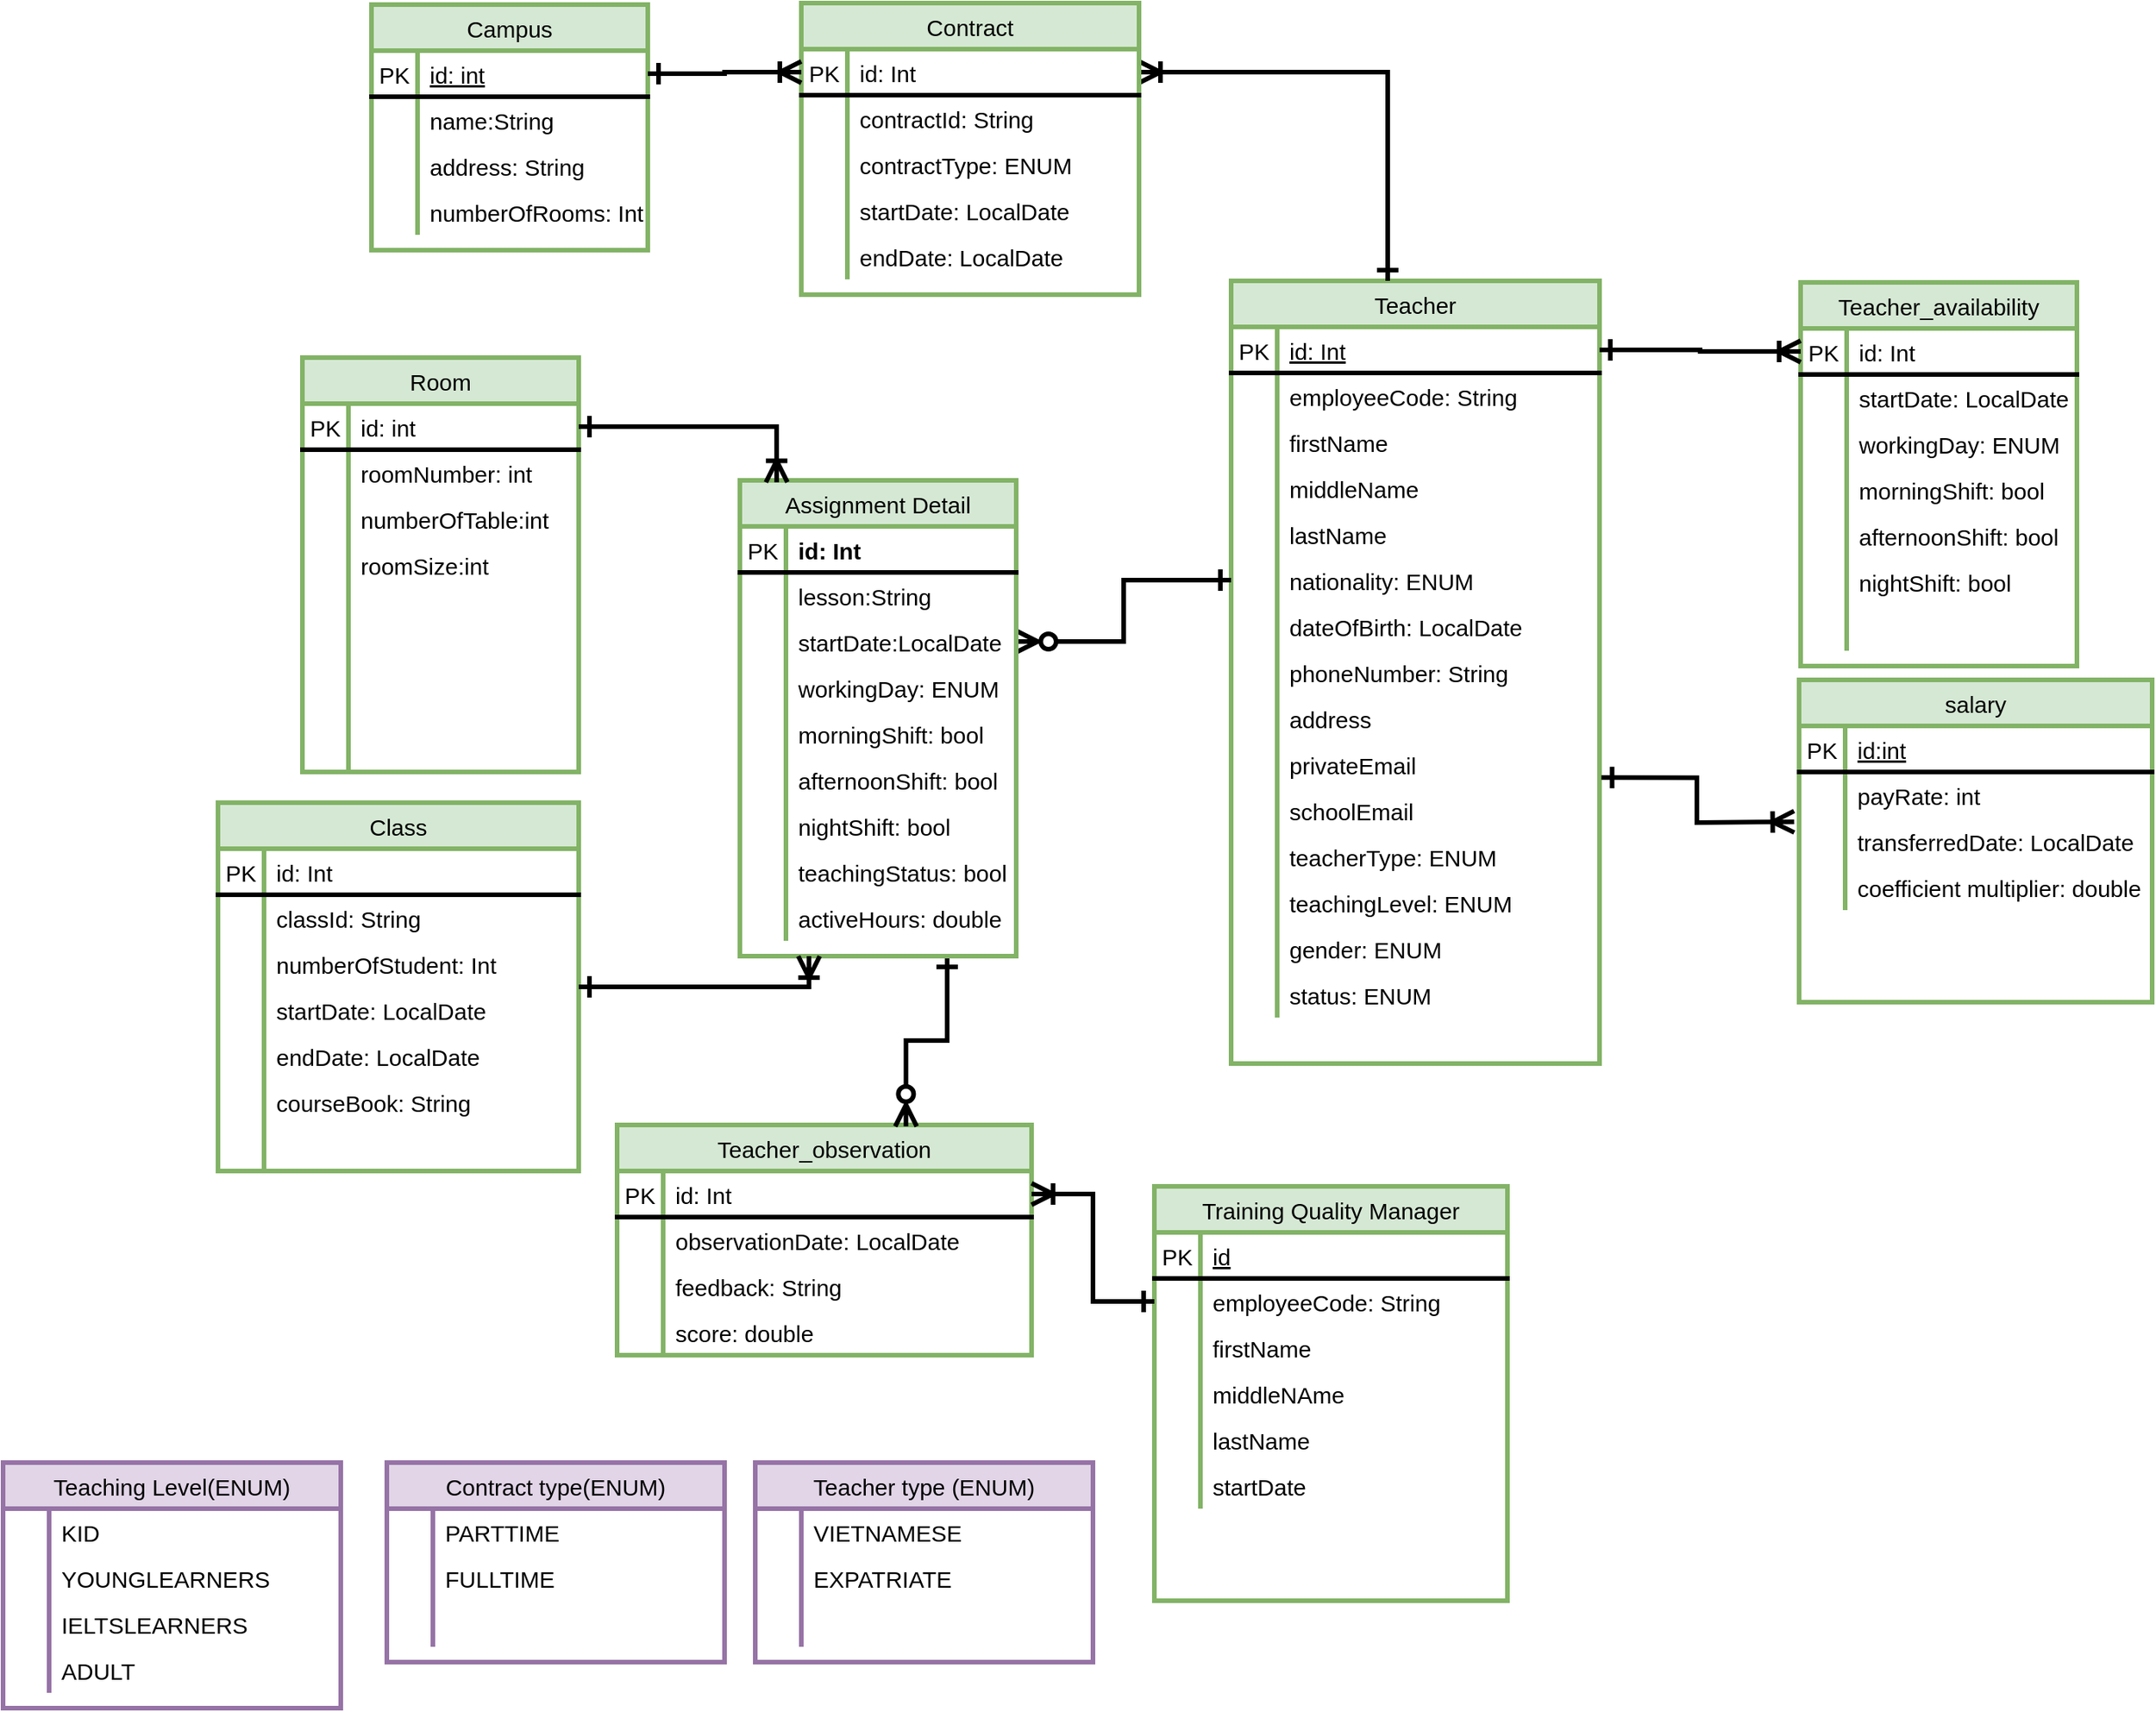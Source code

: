 <mxfile version="19.0.3" type="device"><diagram id="rzeRnDnIAdi3Aw8AZbY2" name="Page-1"><mxGraphModel dx="1888" dy="649" grid="1" gridSize="10" guides="1" tooltips="1" connect="1" arrows="1" fold="1" page="1" pageScale="1" pageWidth="850" pageHeight="1100" math="0" shadow="0"><root><mxCell id="0"/><mxCell id="1" parent="0"/><mxCell id="WdHDYAo0POtIYXs5FpGo-102" value="Teacher" style="shape=table;startSize=30;container=1;collapsible=1;childLayout=tableLayout;fixedRows=1;rowLines=0;fontStyle=0;align=center;resizeLast=1;labelBackgroundColor=none;fontSize=15;strokeWidth=3;fillColor=#d5e8d4;strokeColor=#82b366;" parent="1" vertex="1"><mxGeometry x="180" y="370" width="240" height="510" as="geometry"/></mxCell><mxCell id="WdHDYAo0POtIYXs5FpGo-103" value="" style="shape=tableRow;horizontal=0;startSize=0;swimlaneHead=0;swimlaneBody=0;fillColor=none;collapsible=0;dropTarget=0;points=[[0,0.5],[1,0.5]];portConstraint=eastwest;top=0;left=0;right=0;bottom=1;labelBackgroundColor=none;fontSize=15;strokeWidth=3;fontStyle=0" parent="WdHDYAo0POtIYXs5FpGo-102" vertex="1"><mxGeometry y="30" width="240" height="30" as="geometry"/></mxCell><mxCell id="WdHDYAo0POtIYXs5FpGo-104" value="PK" style="shape=partialRectangle;connectable=0;fillColor=none;top=0;left=0;bottom=0;right=0;fontStyle=0;overflow=hidden;labelBackgroundColor=none;fontSize=15;strokeWidth=3;" parent="WdHDYAo0POtIYXs5FpGo-103" vertex="1"><mxGeometry width="30" height="30" as="geometry"><mxRectangle width="30" height="30" as="alternateBounds"/></mxGeometry></mxCell><mxCell id="WdHDYAo0POtIYXs5FpGo-105" value="id: Int" style="shape=partialRectangle;connectable=0;fillColor=none;top=0;left=0;bottom=0;right=0;align=left;spacingLeft=6;fontStyle=4;overflow=hidden;labelBackgroundColor=none;fontSize=15;strokeWidth=3;" parent="WdHDYAo0POtIYXs5FpGo-103" vertex="1"><mxGeometry x="30" width="210" height="30" as="geometry"><mxRectangle width="210" height="30" as="alternateBounds"/></mxGeometry></mxCell><mxCell id="N1TeRboTudxuLtoSH3SF-22" value="" style="shape=tableRow;horizontal=0;startSize=0;swimlaneHead=0;swimlaneBody=0;fillColor=none;collapsible=0;dropTarget=0;points=[[0,0.5],[1,0.5]];portConstraint=eastwest;top=0;left=0;right=0;bottom=0;labelBackgroundColor=none;fontSize=15;strokeWidth=3;fontStyle=0" parent="WdHDYAo0POtIYXs5FpGo-102" vertex="1"><mxGeometry y="60" width="240" height="30" as="geometry"/></mxCell><mxCell id="N1TeRboTudxuLtoSH3SF-23" value="" style="shape=partialRectangle;connectable=0;fillColor=none;top=0;left=0;bottom=0;right=0;editable=1;overflow=hidden;labelBackgroundColor=none;fontSize=15;strokeWidth=3;fontStyle=0" parent="N1TeRboTudxuLtoSH3SF-22" vertex="1"><mxGeometry width="30" height="30" as="geometry"><mxRectangle width="30" height="30" as="alternateBounds"/></mxGeometry></mxCell><mxCell id="N1TeRboTudxuLtoSH3SF-24" value="employeeCode: String" style="shape=partialRectangle;connectable=0;fillColor=none;top=0;left=0;bottom=0;right=0;align=left;spacingLeft=6;overflow=hidden;labelBackgroundColor=none;fontSize=15;strokeWidth=3;fontStyle=0" parent="N1TeRboTudxuLtoSH3SF-22" vertex="1"><mxGeometry x="30" width="210" height="30" as="geometry"><mxRectangle width="210" height="30" as="alternateBounds"/></mxGeometry></mxCell><mxCell id="WdHDYAo0POtIYXs5FpGo-106" value="" style="shape=tableRow;horizontal=0;startSize=0;swimlaneHead=0;swimlaneBody=0;fillColor=none;collapsible=0;dropTarget=0;points=[[0,0.5],[1,0.5]];portConstraint=eastwest;top=0;left=0;right=0;bottom=0;labelBackgroundColor=none;fontSize=15;strokeWidth=3;fontStyle=0" parent="WdHDYAo0POtIYXs5FpGo-102" vertex="1"><mxGeometry y="90" width="240" height="30" as="geometry"/></mxCell><mxCell id="WdHDYAo0POtIYXs5FpGo-107" value="" style="shape=partialRectangle;connectable=0;fillColor=none;top=0;left=0;bottom=0;right=0;editable=1;overflow=hidden;labelBackgroundColor=none;fontSize=15;strokeWidth=3;fontStyle=0" parent="WdHDYAo0POtIYXs5FpGo-106" vertex="1"><mxGeometry width="30" height="30" as="geometry"><mxRectangle width="30" height="30" as="alternateBounds"/></mxGeometry></mxCell><mxCell id="WdHDYAo0POtIYXs5FpGo-108" value="firstName" style="shape=partialRectangle;connectable=0;fillColor=none;top=0;left=0;bottom=0;right=0;align=left;spacingLeft=6;overflow=hidden;labelBackgroundColor=none;fontSize=15;strokeWidth=3;fontStyle=0" parent="WdHDYAo0POtIYXs5FpGo-106" vertex="1"><mxGeometry x="30" width="210" height="30" as="geometry"><mxRectangle width="210" height="30" as="alternateBounds"/></mxGeometry></mxCell><mxCell id="WdHDYAo0POtIYXs5FpGo-109" value="" style="shape=tableRow;horizontal=0;startSize=0;swimlaneHead=0;swimlaneBody=0;fillColor=none;collapsible=0;dropTarget=0;points=[[0,0.5],[1,0.5]];portConstraint=eastwest;top=0;left=0;right=0;bottom=0;labelBackgroundColor=none;fontSize=15;strokeWidth=3;fontStyle=0" parent="WdHDYAo0POtIYXs5FpGo-102" vertex="1"><mxGeometry y="120" width="240" height="30" as="geometry"/></mxCell><mxCell id="WdHDYAo0POtIYXs5FpGo-110" value="" style="shape=partialRectangle;connectable=0;fillColor=none;top=0;left=0;bottom=0;right=0;editable=1;overflow=hidden;labelBackgroundColor=none;fontSize=15;strokeWidth=3;fontStyle=0" parent="WdHDYAo0POtIYXs5FpGo-109" vertex="1"><mxGeometry width="30" height="30" as="geometry"><mxRectangle width="30" height="30" as="alternateBounds"/></mxGeometry></mxCell><mxCell id="WdHDYAo0POtIYXs5FpGo-111" value="middleName" style="shape=partialRectangle;connectable=0;fillColor=none;top=0;left=0;bottom=0;right=0;align=left;spacingLeft=6;overflow=hidden;labelBackgroundColor=none;fontSize=15;strokeWidth=3;fontStyle=0" parent="WdHDYAo0POtIYXs5FpGo-109" vertex="1"><mxGeometry x="30" width="210" height="30" as="geometry"><mxRectangle width="210" height="30" as="alternateBounds"/></mxGeometry></mxCell><mxCell id="WdHDYAo0POtIYXs5FpGo-112" value="" style="shape=tableRow;horizontal=0;startSize=0;swimlaneHead=0;swimlaneBody=0;fillColor=none;collapsible=0;dropTarget=0;points=[[0,0.5],[1,0.5]];portConstraint=eastwest;top=0;left=0;right=0;bottom=0;labelBackgroundColor=none;fontSize=15;strokeWidth=3;fontStyle=0" parent="WdHDYAo0POtIYXs5FpGo-102" vertex="1"><mxGeometry y="150" width="240" height="30" as="geometry"/></mxCell><mxCell id="WdHDYAo0POtIYXs5FpGo-113" value="" style="shape=partialRectangle;connectable=0;fillColor=none;top=0;left=0;bottom=0;right=0;editable=1;overflow=hidden;labelBackgroundColor=none;fontSize=15;strokeWidth=3;fontStyle=0" parent="WdHDYAo0POtIYXs5FpGo-112" vertex="1"><mxGeometry width="30" height="30" as="geometry"><mxRectangle width="30" height="30" as="alternateBounds"/></mxGeometry></mxCell><mxCell id="WdHDYAo0POtIYXs5FpGo-114" value="lastName" style="shape=partialRectangle;connectable=0;fillColor=none;top=0;left=0;bottom=0;right=0;align=left;spacingLeft=6;overflow=hidden;labelBackgroundColor=none;fontSize=15;strokeWidth=3;fontStyle=0" parent="WdHDYAo0POtIYXs5FpGo-112" vertex="1"><mxGeometry x="30" width="210" height="30" as="geometry"><mxRectangle width="210" height="30" as="alternateBounds"/></mxGeometry></mxCell><mxCell id="5N0covfjRvM5EfA4NDuD-36" value="" style="shape=tableRow;horizontal=0;startSize=0;swimlaneHead=0;swimlaneBody=0;fillColor=none;collapsible=0;dropTarget=0;points=[[0,0.5],[1,0.5]];portConstraint=eastwest;top=0;left=0;right=0;bottom=0;labelBackgroundColor=none;fontSize=15;strokeWidth=3;fontStyle=0" parent="WdHDYAo0POtIYXs5FpGo-102" vertex="1"><mxGeometry y="180" width="240" height="30" as="geometry"/></mxCell><mxCell id="5N0covfjRvM5EfA4NDuD-37" value="" style="shape=partialRectangle;connectable=0;fillColor=none;top=0;left=0;bottom=0;right=0;editable=1;overflow=hidden;labelBackgroundColor=none;fontSize=15;strokeWidth=3;fontStyle=0" parent="5N0covfjRvM5EfA4NDuD-36" vertex="1"><mxGeometry width="30" height="30" as="geometry"><mxRectangle width="30" height="30" as="alternateBounds"/></mxGeometry></mxCell><mxCell id="5N0covfjRvM5EfA4NDuD-38" value="nationality: ENUM" style="shape=partialRectangle;connectable=0;fillColor=none;top=0;left=0;bottom=0;right=0;align=left;spacingLeft=6;overflow=hidden;labelBackgroundColor=none;fontSize=15;strokeWidth=3;fontStyle=0" parent="5N0covfjRvM5EfA4NDuD-36" vertex="1"><mxGeometry x="30" width="210" height="30" as="geometry"><mxRectangle width="210" height="30" as="alternateBounds"/></mxGeometry></mxCell><mxCell id="WdHDYAo0POtIYXs5FpGo-280" value="" style="shape=tableRow;horizontal=0;startSize=0;swimlaneHead=0;swimlaneBody=0;fillColor=none;collapsible=0;dropTarget=0;points=[[0,0.5],[1,0.5]];portConstraint=eastwest;top=0;left=0;right=0;bottom=0;labelBackgroundColor=none;fontSize=15;strokeWidth=3;fontStyle=0" parent="WdHDYAo0POtIYXs5FpGo-102" vertex="1"><mxGeometry y="210" width="240" height="30" as="geometry"/></mxCell><mxCell id="WdHDYAo0POtIYXs5FpGo-281" value="" style="shape=partialRectangle;connectable=0;fillColor=none;top=0;left=0;bottom=0;right=0;editable=1;overflow=hidden;labelBackgroundColor=none;fontSize=15;strokeWidth=3;fontStyle=0" parent="WdHDYAo0POtIYXs5FpGo-280" vertex="1"><mxGeometry width="30" height="30" as="geometry"><mxRectangle width="30" height="30" as="alternateBounds"/></mxGeometry></mxCell><mxCell id="WdHDYAo0POtIYXs5FpGo-282" value="dateOfBirth: LocalDate" style="shape=partialRectangle;connectable=0;fillColor=none;top=0;left=0;bottom=0;right=0;align=left;spacingLeft=6;overflow=hidden;labelBackgroundColor=none;fontSize=15;strokeWidth=3;fontStyle=0" parent="WdHDYAo0POtIYXs5FpGo-280" vertex="1"><mxGeometry x="30" width="210" height="30" as="geometry"><mxRectangle width="210" height="30" as="alternateBounds"/></mxGeometry></mxCell><mxCell id="WdHDYAo0POtIYXs5FpGo-283" value="" style="shape=tableRow;horizontal=0;startSize=0;swimlaneHead=0;swimlaneBody=0;fillColor=none;collapsible=0;dropTarget=0;points=[[0,0.5],[1,0.5]];portConstraint=eastwest;top=0;left=0;right=0;bottom=0;labelBackgroundColor=none;fontSize=15;strokeWidth=3;fontStyle=0" parent="WdHDYAo0POtIYXs5FpGo-102" vertex="1"><mxGeometry y="240" width="240" height="30" as="geometry"/></mxCell><mxCell id="WdHDYAo0POtIYXs5FpGo-284" value="" style="shape=partialRectangle;connectable=0;fillColor=none;top=0;left=0;bottom=0;right=0;editable=1;overflow=hidden;labelBackgroundColor=none;fontSize=15;strokeWidth=3;fontStyle=0" parent="WdHDYAo0POtIYXs5FpGo-283" vertex="1"><mxGeometry width="30" height="30" as="geometry"><mxRectangle width="30" height="30" as="alternateBounds"/></mxGeometry></mxCell><mxCell id="WdHDYAo0POtIYXs5FpGo-285" value="phoneNumber: String" style="shape=partialRectangle;connectable=0;fillColor=none;top=0;left=0;bottom=0;right=0;align=left;spacingLeft=6;overflow=hidden;labelBackgroundColor=none;fontSize=15;strokeWidth=3;fontStyle=0" parent="WdHDYAo0POtIYXs5FpGo-283" vertex="1"><mxGeometry x="30" width="210" height="30" as="geometry"><mxRectangle width="210" height="30" as="alternateBounds"/></mxGeometry></mxCell><mxCell id="WdHDYAo0POtIYXs5FpGo-286" value="" style="shape=tableRow;horizontal=0;startSize=0;swimlaneHead=0;swimlaneBody=0;fillColor=none;collapsible=0;dropTarget=0;points=[[0,0.5],[1,0.5]];portConstraint=eastwest;top=0;left=0;right=0;bottom=0;labelBackgroundColor=none;fontSize=15;strokeWidth=3;fontStyle=0" parent="WdHDYAo0POtIYXs5FpGo-102" vertex="1"><mxGeometry y="270" width="240" height="30" as="geometry"/></mxCell><mxCell id="WdHDYAo0POtIYXs5FpGo-287" value="" style="shape=partialRectangle;connectable=0;fillColor=none;top=0;left=0;bottom=0;right=0;editable=1;overflow=hidden;labelBackgroundColor=none;fontSize=15;strokeWidth=3;fontStyle=0" parent="WdHDYAo0POtIYXs5FpGo-286" vertex="1"><mxGeometry width="30" height="30" as="geometry"><mxRectangle width="30" height="30" as="alternateBounds"/></mxGeometry></mxCell><mxCell id="WdHDYAo0POtIYXs5FpGo-288" value="address" style="shape=partialRectangle;connectable=0;fillColor=none;top=0;left=0;bottom=0;right=0;align=left;spacingLeft=6;overflow=hidden;labelBackgroundColor=none;fontSize=15;strokeWidth=3;fontStyle=0" parent="WdHDYAo0POtIYXs5FpGo-286" vertex="1"><mxGeometry x="30" width="210" height="30" as="geometry"><mxRectangle width="210" height="30" as="alternateBounds"/></mxGeometry></mxCell><mxCell id="WdHDYAo0POtIYXs5FpGo-274" value="" style="shape=tableRow;horizontal=0;startSize=0;swimlaneHead=0;swimlaneBody=0;fillColor=none;collapsible=0;dropTarget=0;points=[[0,0.5],[1,0.5]];portConstraint=eastwest;top=0;left=0;right=0;bottom=0;labelBackgroundColor=none;fontSize=15;strokeWidth=3;fontStyle=0" parent="WdHDYAo0POtIYXs5FpGo-102" vertex="1"><mxGeometry y="300" width="240" height="30" as="geometry"/></mxCell><mxCell id="WdHDYAo0POtIYXs5FpGo-275" value="" style="shape=partialRectangle;connectable=0;fillColor=none;top=0;left=0;bottom=0;right=0;editable=1;overflow=hidden;labelBackgroundColor=none;fontSize=15;strokeWidth=3;fontStyle=0" parent="WdHDYAo0POtIYXs5FpGo-274" vertex="1"><mxGeometry width="30" height="30" as="geometry"><mxRectangle width="30" height="30" as="alternateBounds"/></mxGeometry></mxCell><mxCell id="WdHDYAo0POtIYXs5FpGo-276" value="privateEmail" style="shape=partialRectangle;connectable=0;fillColor=none;top=0;left=0;bottom=0;right=0;align=left;spacingLeft=6;overflow=hidden;labelBackgroundColor=none;fontSize=15;strokeWidth=3;fontStyle=0" parent="WdHDYAo0POtIYXs5FpGo-274" vertex="1"><mxGeometry x="30" width="210" height="30" as="geometry"><mxRectangle width="210" height="30" as="alternateBounds"/></mxGeometry></mxCell><mxCell id="WdHDYAo0POtIYXs5FpGo-277" value="" style="shape=tableRow;horizontal=0;startSize=0;swimlaneHead=0;swimlaneBody=0;fillColor=none;collapsible=0;dropTarget=0;points=[[0,0.5],[1,0.5]];portConstraint=eastwest;top=0;left=0;right=0;bottom=0;labelBackgroundColor=none;fontSize=15;strokeWidth=3;fontStyle=0" parent="WdHDYAo0POtIYXs5FpGo-102" vertex="1"><mxGeometry y="330" width="240" height="30" as="geometry"/></mxCell><mxCell id="WdHDYAo0POtIYXs5FpGo-278" value="" style="shape=partialRectangle;connectable=0;fillColor=none;top=0;left=0;bottom=0;right=0;editable=1;overflow=hidden;labelBackgroundColor=none;fontSize=15;strokeWidth=3;fontStyle=0" parent="WdHDYAo0POtIYXs5FpGo-277" vertex="1"><mxGeometry width="30" height="30" as="geometry"><mxRectangle width="30" height="30" as="alternateBounds"/></mxGeometry></mxCell><mxCell id="WdHDYAo0POtIYXs5FpGo-279" value="schoolEmail" style="shape=partialRectangle;connectable=0;fillColor=none;top=0;left=0;bottom=0;right=0;align=left;spacingLeft=6;overflow=hidden;labelBackgroundColor=none;fontSize=15;strokeWidth=3;fontStyle=0" parent="WdHDYAo0POtIYXs5FpGo-277" vertex="1"><mxGeometry x="30" width="210" height="30" as="geometry"><mxRectangle width="210" height="30" as="alternateBounds"/></mxGeometry></mxCell><mxCell id="lugBJDBz22CcmzENWPqA-59" value="" style="shape=tableRow;horizontal=0;startSize=0;swimlaneHead=0;swimlaneBody=0;fillColor=none;collapsible=0;dropTarget=0;points=[[0,0.5],[1,0.5]];portConstraint=eastwest;top=0;left=0;right=0;bottom=0;labelBackgroundColor=none;fontSize=15;strokeWidth=3;fontStyle=0" parent="WdHDYAo0POtIYXs5FpGo-102" vertex="1"><mxGeometry y="360" width="240" height="30" as="geometry"/></mxCell><mxCell id="lugBJDBz22CcmzENWPqA-60" value="" style="shape=partialRectangle;connectable=0;fillColor=none;top=0;left=0;bottom=0;right=0;editable=1;overflow=hidden;labelBackgroundColor=none;fontSize=15;strokeWidth=3;fontStyle=0" parent="lugBJDBz22CcmzENWPqA-59" vertex="1"><mxGeometry width="30" height="30" as="geometry"><mxRectangle width="30" height="30" as="alternateBounds"/></mxGeometry></mxCell><mxCell id="lugBJDBz22CcmzENWPqA-61" value="teacherType: ENUM" style="shape=partialRectangle;connectable=0;fillColor=none;top=0;left=0;bottom=0;right=0;align=left;spacingLeft=6;overflow=hidden;labelBackgroundColor=none;fontSize=15;strokeWidth=3;fontStyle=0" parent="lugBJDBz22CcmzENWPqA-59" vertex="1"><mxGeometry x="30" width="210" height="30" as="geometry"><mxRectangle width="210" height="30" as="alternateBounds"/></mxGeometry></mxCell><mxCell id="lugBJDBz22CcmzENWPqA-147" value="" style="shape=tableRow;horizontal=0;startSize=0;swimlaneHead=0;swimlaneBody=0;fillColor=none;collapsible=0;dropTarget=0;points=[[0,0.5],[1,0.5]];portConstraint=eastwest;top=0;left=0;right=0;bottom=0;labelBackgroundColor=none;fontSize=15;strokeWidth=3;fontStyle=0" parent="WdHDYAo0POtIYXs5FpGo-102" vertex="1"><mxGeometry y="390" width="240" height="30" as="geometry"/></mxCell><mxCell id="lugBJDBz22CcmzENWPqA-148" value="" style="shape=partialRectangle;connectable=0;fillColor=none;top=0;left=0;bottom=0;right=0;editable=1;overflow=hidden;labelBackgroundColor=none;fontSize=15;strokeWidth=3;fontStyle=0" parent="lugBJDBz22CcmzENWPqA-147" vertex="1"><mxGeometry width="30" height="30" as="geometry"><mxRectangle width="30" height="30" as="alternateBounds"/></mxGeometry></mxCell><mxCell id="lugBJDBz22CcmzENWPqA-149" value="teachingLevel: ENUM" style="shape=partialRectangle;connectable=0;fillColor=none;top=0;left=0;bottom=0;right=0;align=left;spacingLeft=6;overflow=hidden;labelBackgroundColor=none;fontSize=15;strokeWidth=3;fontStyle=0" parent="lugBJDBz22CcmzENWPqA-147" vertex="1"><mxGeometry x="30" width="210" height="30" as="geometry"><mxRectangle width="210" height="30" as="alternateBounds"/></mxGeometry></mxCell><mxCell id="dRR1aXDCdHugh1V8zl1r-76" value="" style="shape=tableRow;horizontal=0;startSize=0;swimlaneHead=0;swimlaneBody=0;fillColor=none;collapsible=0;dropTarget=0;points=[[0,0.5],[1,0.5]];portConstraint=eastwest;top=0;left=0;right=0;bottom=0;labelBackgroundColor=none;fontSize=15;strokeWidth=3;fontStyle=0" parent="WdHDYAo0POtIYXs5FpGo-102" vertex="1"><mxGeometry y="420" width="240" height="30" as="geometry"/></mxCell><mxCell id="dRR1aXDCdHugh1V8zl1r-77" value="" style="shape=partialRectangle;connectable=0;fillColor=none;top=0;left=0;bottom=0;right=0;editable=1;overflow=hidden;labelBackgroundColor=none;fontSize=15;strokeWidth=3;fontStyle=0" parent="dRR1aXDCdHugh1V8zl1r-76" vertex="1"><mxGeometry width="30" height="30" as="geometry"><mxRectangle width="30" height="30" as="alternateBounds"/></mxGeometry></mxCell><mxCell id="dRR1aXDCdHugh1V8zl1r-78" value="gender: ENUM" style="shape=partialRectangle;connectable=0;fillColor=none;top=0;left=0;bottom=0;right=0;align=left;spacingLeft=6;overflow=hidden;labelBackgroundColor=none;fontSize=15;strokeWidth=3;fontStyle=0" parent="dRR1aXDCdHugh1V8zl1r-76" vertex="1"><mxGeometry x="30" width="210" height="30" as="geometry"><mxRectangle width="210" height="30" as="alternateBounds"/></mxGeometry></mxCell><mxCell id="5N0covfjRvM5EfA4NDuD-33" value="" style="shape=tableRow;horizontal=0;startSize=0;swimlaneHead=0;swimlaneBody=0;fillColor=none;collapsible=0;dropTarget=0;points=[[0,0.5],[1,0.5]];portConstraint=eastwest;top=0;left=0;right=0;bottom=0;labelBackgroundColor=none;fontSize=15;strokeWidth=3;fontStyle=0" parent="WdHDYAo0POtIYXs5FpGo-102" vertex="1"><mxGeometry y="450" width="240" height="30" as="geometry"/></mxCell><mxCell id="5N0covfjRvM5EfA4NDuD-34" value="" style="shape=partialRectangle;connectable=0;fillColor=none;top=0;left=0;bottom=0;right=0;editable=1;overflow=hidden;labelBackgroundColor=none;fontSize=15;strokeWidth=3;fontStyle=0" parent="5N0covfjRvM5EfA4NDuD-33" vertex="1"><mxGeometry width="30" height="30" as="geometry"><mxRectangle width="30" height="30" as="alternateBounds"/></mxGeometry></mxCell><mxCell id="5N0covfjRvM5EfA4NDuD-35" value="status: ENUM" style="shape=partialRectangle;connectable=0;fillColor=none;top=0;left=0;bottom=0;right=0;align=left;spacingLeft=6;overflow=hidden;labelBackgroundColor=none;fontSize=15;strokeWidth=3;fontStyle=0" parent="5N0covfjRvM5EfA4NDuD-33" vertex="1"><mxGeometry x="30" width="210" height="30" as="geometry"><mxRectangle width="210" height="30" as="alternateBounds"/></mxGeometry></mxCell><mxCell id="WdHDYAo0POtIYXs5FpGo-154" value="Teacher_observation" style="shape=table;startSize=30;container=1;collapsible=1;childLayout=tableLayout;fixedRows=1;rowLines=0;fontStyle=0;align=center;resizeLast=1;labelBackgroundColor=none;fontSize=15;strokeWidth=3;fillColor=#d5e8d4;strokeColor=#82b366;" parent="1" vertex="1"><mxGeometry x="-220" y="920" width="270" height="150" as="geometry"/></mxCell><mxCell id="WdHDYAo0POtIYXs5FpGo-155" value="" style="shape=tableRow;horizontal=0;startSize=0;swimlaneHead=0;swimlaneBody=0;fillColor=none;collapsible=0;dropTarget=0;points=[[0,0.5],[1,0.5]];portConstraint=eastwest;top=0;left=0;right=0;bottom=1;labelBackgroundColor=none;fontSize=15;strokeWidth=3;fontStyle=0" parent="WdHDYAo0POtIYXs5FpGo-154" vertex="1"><mxGeometry y="30" width="270" height="30" as="geometry"/></mxCell><mxCell id="WdHDYAo0POtIYXs5FpGo-156" value="PK" style="shape=partialRectangle;connectable=0;fillColor=none;top=0;left=0;bottom=0;right=0;fontStyle=0;overflow=hidden;labelBackgroundColor=none;fontSize=15;strokeWidth=3;" parent="WdHDYAo0POtIYXs5FpGo-155" vertex="1"><mxGeometry width="30" height="30" as="geometry"><mxRectangle width="30" height="30" as="alternateBounds"/></mxGeometry></mxCell><mxCell id="WdHDYAo0POtIYXs5FpGo-157" value="id: Int" style="shape=partialRectangle;connectable=0;fillColor=none;top=0;left=0;bottom=0;right=0;align=left;spacingLeft=6;fontStyle=0;overflow=hidden;labelBackgroundColor=none;fontSize=15;strokeWidth=3;" parent="WdHDYAo0POtIYXs5FpGo-155" vertex="1"><mxGeometry x="30" width="240" height="30" as="geometry"><mxRectangle width="240" height="30" as="alternateBounds"/></mxGeometry></mxCell><mxCell id="WdHDYAo0POtIYXs5FpGo-158" value="" style="shape=tableRow;horizontal=0;startSize=0;swimlaneHead=0;swimlaneBody=0;fillColor=none;collapsible=0;dropTarget=0;points=[[0,0.5],[1,0.5]];portConstraint=eastwest;top=0;left=0;right=0;bottom=0;labelBackgroundColor=none;fontSize=15;strokeWidth=3;fontStyle=0" parent="WdHDYAo0POtIYXs5FpGo-154" vertex="1"><mxGeometry y="60" width="270" height="30" as="geometry"/></mxCell><mxCell id="WdHDYAo0POtIYXs5FpGo-159" value="" style="shape=partialRectangle;connectable=0;fillColor=none;top=0;left=0;bottom=0;right=0;editable=1;overflow=hidden;labelBackgroundColor=none;fontSize=15;strokeWidth=3;fontStyle=0" parent="WdHDYAo0POtIYXs5FpGo-158" vertex="1"><mxGeometry width="30" height="30" as="geometry"><mxRectangle width="30" height="30" as="alternateBounds"/></mxGeometry></mxCell><mxCell id="WdHDYAo0POtIYXs5FpGo-160" value="observationDate: LocalDate" style="shape=partialRectangle;connectable=0;fillColor=none;top=0;left=0;bottom=0;right=0;align=left;spacingLeft=6;overflow=hidden;labelBackgroundColor=none;fontSize=15;strokeWidth=3;fontStyle=0" parent="WdHDYAo0POtIYXs5FpGo-158" vertex="1"><mxGeometry x="30" width="240" height="30" as="geometry"><mxRectangle width="240" height="30" as="alternateBounds"/></mxGeometry></mxCell><mxCell id="WdHDYAo0POtIYXs5FpGo-161" value="" style="shape=tableRow;horizontal=0;startSize=0;swimlaneHead=0;swimlaneBody=0;fillColor=none;collapsible=0;dropTarget=0;points=[[0,0.5],[1,0.5]];portConstraint=eastwest;top=0;left=0;right=0;bottom=0;labelBackgroundColor=none;fontSize=15;strokeWidth=3;fontStyle=0" parent="WdHDYAo0POtIYXs5FpGo-154" vertex="1"><mxGeometry y="90" width="270" height="30" as="geometry"/></mxCell><mxCell id="WdHDYAo0POtIYXs5FpGo-162" value="" style="shape=partialRectangle;connectable=0;fillColor=none;top=0;left=0;bottom=0;right=0;editable=1;overflow=hidden;labelBackgroundColor=none;fontSize=15;strokeWidth=3;fontStyle=0" parent="WdHDYAo0POtIYXs5FpGo-161" vertex="1"><mxGeometry width="30" height="30" as="geometry"><mxRectangle width="30" height="30" as="alternateBounds"/></mxGeometry></mxCell><mxCell id="WdHDYAo0POtIYXs5FpGo-163" value="feedback: String" style="shape=partialRectangle;connectable=0;fillColor=none;top=0;left=0;bottom=0;right=0;align=left;spacingLeft=6;overflow=hidden;labelBackgroundColor=none;fontSize=15;strokeWidth=3;fontStyle=0" parent="WdHDYAo0POtIYXs5FpGo-161" vertex="1"><mxGeometry x="30" width="240" height="30" as="geometry"><mxRectangle width="240" height="30" as="alternateBounds"/></mxGeometry></mxCell><mxCell id="WdHDYAo0POtIYXs5FpGo-164" value="" style="shape=tableRow;horizontal=0;startSize=0;swimlaneHead=0;swimlaneBody=0;fillColor=none;collapsible=0;dropTarget=0;points=[[0,0.5],[1,0.5]];portConstraint=eastwest;top=0;left=0;right=0;bottom=0;labelBackgroundColor=none;fontSize=15;strokeWidth=3;fontStyle=0" parent="WdHDYAo0POtIYXs5FpGo-154" vertex="1"><mxGeometry y="120" width="270" height="30" as="geometry"/></mxCell><mxCell id="WdHDYAo0POtIYXs5FpGo-165" value="" style="shape=partialRectangle;connectable=0;fillColor=none;top=0;left=0;bottom=0;right=0;editable=1;overflow=hidden;labelBackgroundColor=none;fontSize=15;strokeWidth=3;fontStyle=0" parent="WdHDYAo0POtIYXs5FpGo-164" vertex="1"><mxGeometry width="30" height="30" as="geometry"><mxRectangle width="30" height="30" as="alternateBounds"/></mxGeometry></mxCell><mxCell id="WdHDYAo0POtIYXs5FpGo-166" value="score: double" style="shape=partialRectangle;connectable=0;fillColor=none;top=0;left=0;bottom=0;right=0;align=left;spacingLeft=6;overflow=hidden;labelBackgroundColor=none;fontSize=15;strokeWidth=3;fontStyle=0" parent="WdHDYAo0POtIYXs5FpGo-164" vertex="1"><mxGeometry x="30" width="240" height="30" as="geometry"><mxRectangle width="240" height="30" as="alternateBounds"/></mxGeometry></mxCell><mxCell id="WdHDYAo0POtIYXs5FpGo-167" value="Training Quality Manager" style="shape=table;startSize=30;container=1;collapsible=1;childLayout=tableLayout;fixedRows=1;rowLines=0;fontStyle=0;align=center;resizeLast=1;labelBackgroundColor=none;fontSize=15;strokeWidth=3;fillColor=#d5e8d4;strokeColor=#82b366;" parent="1" vertex="1"><mxGeometry x="130" y="960" width="230" height="270" as="geometry"/></mxCell><mxCell id="WdHDYAo0POtIYXs5FpGo-168" value="" style="shape=tableRow;horizontal=0;startSize=0;swimlaneHead=0;swimlaneBody=0;fillColor=none;collapsible=0;dropTarget=0;points=[[0,0.5],[1,0.5]];portConstraint=eastwest;top=0;left=0;right=0;bottom=1;labelBackgroundColor=none;fontSize=15;strokeWidth=3;fontStyle=0" parent="WdHDYAo0POtIYXs5FpGo-167" vertex="1"><mxGeometry y="30" width="230" height="30" as="geometry"/></mxCell><mxCell id="WdHDYAo0POtIYXs5FpGo-169" value="PK" style="shape=partialRectangle;connectable=0;fillColor=none;top=0;left=0;bottom=0;right=0;fontStyle=0;overflow=hidden;labelBackgroundColor=none;fontSize=15;strokeWidth=3;" parent="WdHDYAo0POtIYXs5FpGo-168" vertex="1"><mxGeometry width="30" height="30" as="geometry"><mxRectangle width="30" height="30" as="alternateBounds"/></mxGeometry></mxCell><mxCell id="WdHDYAo0POtIYXs5FpGo-170" value="id" style="shape=partialRectangle;connectable=0;fillColor=none;top=0;left=0;bottom=0;right=0;align=left;spacingLeft=6;fontStyle=4;overflow=hidden;labelBackgroundColor=none;fontSize=15;strokeWidth=3;" parent="WdHDYAo0POtIYXs5FpGo-168" vertex="1"><mxGeometry x="30" width="200" height="30" as="geometry"><mxRectangle width="200" height="30" as="alternateBounds"/></mxGeometry></mxCell><mxCell id="N1TeRboTudxuLtoSH3SF-25" value="" style="shape=tableRow;horizontal=0;startSize=0;swimlaneHead=0;swimlaneBody=0;fillColor=none;collapsible=0;dropTarget=0;points=[[0,0.5],[1,0.5]];portConstraint=eastwest;top=0;left=0;right=0;bottom=0;labelBackgroundColor=none;fontSize=15;strokeWidth=3;fontStyle=0" parent="WdHDYAo0POtIYXs5FpGo-167" vertex="1"><mxGeometry y="60" width="230" height="30" as="geometry"/></mxCell><mxCell id="N1TeRboTudxuLtoSH3SF-26" value="" style="shape=partialRectangle;connectable=0;fillColor=none;top=0;left=0;bottom=0;right=0;editable=1;overflow=hidden;labelBackgroundColor=none;fontSize=15;strokeWidth=3;fontStyle=0" parent="N1TeRboTudxuLtoSH3SF-25" vertex="1"><mxGeometry width="30" height="30" as="geometry"><mxRectangle width="30" height="30" as="alternateBounds"/></mxGeometry></mxCell><mxCell id="N1TeRboTudxuLtoSH3SF-27" value="employeeCode: String" style="shape=partialRectangle;connectable=0;fillColor=none;top=0;left=0;bottom=0;right=0;align=left;spacingLeft=6;overflow=hidden;labelBackgroundColor=none;fontSize=15;strokeWidth=3;fontStyle=0" parent="N1TeRboTudxuLtoSH3SF-25" vertex="1"><mxGeometry x="30" width="200" height="30" as="geometry"><mxRectangle width="200" height="30" as="alternateBounds"/></mxGeometry></mxCell><mxCell id="WdHDYAo0POtIYXs5FpGo-171" value="" style="shape=tableRow;horizontal=0;startSize=0;swimlaneHead=0;swimlaneBody=0;fillColor=none;collapsible=0;dropTarget=0;points=[[0,0.5],[1,0.5]];portConstraint=eastwest;top=0;left=0;right=0;bottom=0;labelBackgroundColor=none;fontSize=15;strokeWidth=3;fontStyle=0" parent="WdHDYAo0POtIYXs5FpGo-167" vertex="1"><mxGeometry y="90" width="230" height="30" as="geometry"/></mxCell><mxCell id="WdHDYAo0POtIYXs5FpGo-172" value="" style="shape=partialRectangle;connectable=0;fillColor=none;top=0;left=0;bottom=0;right=0;editable=1;overflow=hidden;labelBackgroundColor=none;fontSize=15;strokeWidth=3;fontStyle=0" parent="WdHDYAo0POtIYXs5FpGo-171" vertex="1"><mxGeometry width="30" height="30" as="geometry"><mxRectangle width="30" height="30" as="alternateBounds"/></mxGeometry></mxCell><mxCell id="WdHDYAo0POtIYXs5FpGo-173" value="firstName" style="shape=partialRectangle;connectable=0;fillColor=none;top=0;left=0;bottom=0;right=0;align=left;spacingLeft=6;overflow=hidden;labelBackgroundColor=none;fontSize=15;strokeWidth=3;fontStyle=0" parent="WdHDYAo0POtIYXs5FpGo-171" vertex="1"><mxGeometry x="30" width="200" height="30" as="geometry"><mxRectangle width="200" height="30" as="alternateBounds"/></mxGeometry></mxCell><mxCell id="WdHDYAo0POtIYXs5FpGo-174" value="" style="shape=tableRow;horizontal=0;startSize=0;swimlaneHead=0;swimlaneBody=0;fillColor=none;collapsible=0;dropTarget=0;points=[[0,0.5],[1,0.5]];portConstraint=eastwest;top=0;left=0;right=0;bottom=0;labelBackgroundColor=none;fontSize=15;strokeWidth=3;fontStyle=0" parent="WdHDYAo0POtIYXs5FpGo-167" vertex="1"><mxGeometry y="120" width="230" height="30" as="geometry"/></mxCell><mxCell id="WdHDYAo0POtIYXs5FpGo-175" value="" style="shape=partialRectangle;connectable=0;fillColor=none;top=0;left=0;bottom=0;right=0;editable=1;overflow=hidden;labelBackgroundColor=none;fontSize=15;strokeWidth=3;fontStyle=0" parent="WdHDYAo0POtIYXs5FpGo-174" vertex="1"><mxGeometry width="30" height="30" as="geometry"><mxRectangle width="30" height="30" as="alternateBounds"/></mxGeometry></mxCell><mxCell id="WdHDYAo0POtIYXs5FpGo-176" value="middleNAme" style="shape=partialRectangle;connectable=0;fillColor=none;top=0;left=0;bottom=0;right=0;align=left;spacingLeft=6;overflow=hidden;labelBackgroundColor=none;fontSize=15;strokeWidth=3;fontStyle=0" parent="WdHDYAo0POtIYXs5FpGo-174" vertex="1"><mxGeometry x="30" width="200" height="30" as="geometry"><mxRectangle width="200" height="30" as="alternateBounds"/></mxGeometry></mxCell><mxCell id="WdHDYAo0POtIYXs5FpGo-177" value="" style="shape=tableRow;horizontal=0;startSize=0;swimlaneHead=0;swimlaneBody=0;fillColor=none;collapsible=0;dropTarget=0;points=[[0,0.5],[1,0.5]];portConstraint=eastwest;top=0;left=0;right=0;bottom=0;labelBackgroundColor=none;fontSize=15;strokeWidth=3;fontStyle=0" parent="WdHDYAo0POtIYXs5FpGo-167" vertex="1"><mxGeometry y="150" width="230" height="30" as="geometry"/></mxCell><mxCell id="WdHDYAo0POtIYXs5FpGo-178" value="" style="shape=partialRectangle;connectable=0;fillColor=none;top=0;left=0;bottom=0;right=0;editable=1;overflow=hidden;labelBackgroundColor=none;fontSize=15;strokeWidth=3;fontStyle=0" parent="WdHDYAo0POtIYXs5FpGo-177" vertex="1"><mxGeometry width="30" height="30" as="geometry"><mxRectangle width="30" height="30" as="alternateBounds"/></mxGeometry></mxCell><mxCell id="WdHDYAo0POtIYXs5FpGo-179" value="lastName" style="shape=partialRectangle;connectable=0;fillColor=none;top=0;left=0;bottom=0;right=0;align=left;spacingLeft=6;overflow=hidden;labelBackgroundColor=none;fontSize=15;strokeWidth=3;fontStyle=0" parent="WdHDYAo0POtIYXs5FpGo-177" vertex="1"><mxGeometry x="30" width="200" height="30" as="geometry"><mxRectangle width="200" height="30" as="alternateBounds"/></mxGeometry></mxCell><mxCell id="WdHDYAo0POtIYXs5FpGo-289" value="" style="shape=tableRow;horizontal=0;startSize=0;swimlaneHead=0;swimlaneBody=0;fillColor=none;collapsible=0;dropTarget=0;points=[[0,0.5],[1,0.5]];portConstraint=eastwest;top=0;left=0;right=0;bottom=0;labelBackgroundColor=none;fontSize=15;strokeWidth=3;fontStyle=0" parent="WdHDYAo0POtIYXs5FpGo-167" vertex="1"><mxGeometry y="180" width="230" height="30" as="geometry"/></mxCell><mxCell id="WdHDYAo0POtIYXs5FpGo-290" value="" style="shape=partialRectangle;connectable=0;fillColor=none;top=0;left=0;bottom=0;right=0;editable=1;overflow=hidden;labelBackgroundColor=none;fontSize=15;strokeWidth=3;fontStyle=0" parent="WdHDYAo0POtIYXs5FpGo-289" vertex="1"><mxGeometry width="30" height="30" as="geometry"><mxRectangle width="30" height="30" as="alternateBounds"/></mxGeometry></mxCell><mxCell id="WdHDYAo0POtIYXs5FpGo-291" value="startDate" style="shape=partialRectangle;connectable=0;fillColor=none;top=0;left=0;bottom=0;right=0;align=left;spacingLeft=6;overflow=hidden;labelBackgroundColor=none;fontSize=15;strokeWidth=3;fontStyle=0" parent="WdHDYAo0POtIYXs5FpGo-289" vertex="1"><mxGeometry x="30" width="200" height="30" as="geometry"><mxRectangle width="200" height="30" as="alternateBounds"/></mxGeometry></mxCell><mxCell id="WdHDYAo0POtIYXs5FpGo-180" value="Campus" style="shape=table;startSize=30;container=1;collapsible=1;childLayout=tableLayout;fixedRows=1;rowLines=0;fontStyle=0;align=center;resizeLast=1;labelBackgroundColor=none;fontSize=15;strokeWidth=3;fillColor=#d5e8d4;strokeColor=#82b366;" parent="1" vertex="1"><mxGeometry x="-380" y="190" width="180" height="160" as="geometry"/></mxCell><mxCell id="WdHDYAo0POtIYXs5FpGo-181" value="" style="shape=tableRow;horizontal=0;startSize=0;swimlaneHead=0;swimlaneBody=0;fillColor=none;collapsible=0;dropTarget=0;points=[[0,0.5],[1,0.5]];portConstraint=eastwest;top=0;left=0;right=0;bottom=1;labelBackgroundColor=none;fontSize=15;strokeWidth=3;fontStyle=0" parent="WdHDYAo0POtIYXs5FpGo-180" vertex="1"><mxGeometry y="30" width="180" height="30" as="geometry"/></mxCell><mxCell id="WdHDYAo0POtIYXs5FpGo-182" value="PK" style="shape=partialRectangle;connectable=0;fillColor=none;top=0;left=0;bottom=0;right=0;fontStyle=0;overflow=hidden;labelBackgroundColor=none;fontSize=15;strokeWidth=3;" parent="WdHDYAo0POtIYXs5FpGo-181" vertex="1"><mxGeometry width="30" height="30" as="geometry"><mxRectangle width="30" height="30" as="alternateBounds"/></mxGeometry></mxCell><mxCell id="WdHDYAo0POtIYXs5FpGo-183" value="id: int" style="shape=partialRectangle;connectable=0;fillColor=none;top=0;left=0;bottom=0;right=0;align=left;spacingLeft=6;fontStyle=4;overflow=hidden;labelBackgroundColor=none;fontSize=15;strokeWidth=3;" parent="WdHDYAo0POtIYXs5FpGo-181" vertex="1"><mxGeometry x="30" width="150" height="30" as="geometry"><mxRectangle width="150" height="30" as="alternateBounds"/></mxGeometry></mxCell><mxCell id="WdHDYAo0POtIYXs5FpGo-190" value="" style="shape=tableRow;horizontal=0;startSize=0;swimlaneHead=0;swimlaneBody=0;fillColor=none;collapsible=0;dropTarget=0;points=[[0,0.5],[1,0.5]];portConstraint=eastwest;top=0;left=0;right=0;bottom=0;labelBackgroundColor=none;fontSize=15;strokeWidth=3;fontStyle=0" parent="WdHDYAo0POtIYXs5FpGo-180" vertex="1"><mxGeometry y="60" width="180" height="30" as="geometry"/></mxCell><mxCell id="WdHDYAo0POtIYXs5FpGo-191" value="" style="shape=partialRectangle;connectable=0;fillColor=none;top=0;left=0;bottom=0;right=0;editable=1;overflow=hidden;labelBackgroundColor=none;fontSize=15;strokeWidth=3;fontStyle=0" parent="WdHDYAo0POtIYXs5FpGo-190" vertex="1"><mxGeometry width="30" height="30" as="geometry"><mxRectangle width="30" height="30" as="alternateBounds"/></mxGeometry></mxCell><mxCell id="WdHDYAo0POtIYXs5FpGo-192" value="name:String" style="shape=partialRectangle;connectable=0;fillColor=none;top=0;left=0;bottom=0;right=0;align=left;spacingLeft=6;overflow=hidden;labelBackgroundColor=none;fontSize=15;strokeWidth=3;fontStyle=0" parent="WdHDYAo0POtIYXs5FpGo-190" vertex="1"><mxGeometry x="30" width="150" height="30" as="geometry"><mxRectangle width="150" height="30" as="alternateBounds"/></mxGeometry></mxCell><mxCell id="WdHDYAo0POtIYXs5FpGo-184" value="" style="shape=tableRow;horizontal=0;startSize=0;swimlaneHead=0;swimlaneBody=0;fillColor=none;collapsible=0;dropTarget=0;points=[[0,0.5],[1,0.5]];portConstraint=eastwest;top=0;left=0;right=0;bottom=0;labelBackgroundColor=none;fontSize=15;strokeWidth=3;fontStyle=0" parent="WdHDYAo0POtIYXs5FpGo-180" vertex="1"><mxGeometry y="90" width="180" height="30" as="geometry"/></mxCell><mxCell id="WdHDYAo0POtIYXs5FpGo-185" value="" style="shape=partialRectangle;connectable=0;fillColor=none;top=0;left=0;bottom=0;right=0;editable=1;overflow=hidden;labelBackgroundColor=none;fontSize=15;strokeWidth=3;fontStyle=0" parent="WdHDYAo0POtIYXs5FpGo-184" vertex="1"><mxGeometry width="30" height="30" as="geometry"><mxRectangle width="30" height="30" as="alternateBounds"/></mxGeometry></mxCell><mxCell id="WdHDYAo0POtIYXs5FpGo-186" value="address: String" style="shape=partialRectangle;connectable=0;fillColor=none;top=0;left=0;bottom=0;right=0;align=left;spacingLeft=6;overflow=hidden;labelBackgroundColor=none;fontSize=15;strokeWidth=3;fontStyle=0" parent="WdHDYAo0POtIYXs5FpGo-184" vertex="1"><mxGeometry x="30" width="150" height="30" as="geometry"><mxRectangle width="150" height="30" as="alternateBounds"/></mxGeometry></mxCell><mxCell id="WdHDYAo0POtIYXs5FpGo-187" value="" style="shape=tableRow;horizontal=0;startSize=0;swimlaneHead=0;swimlaneBody=0;fillColor=none;collapsible=0;dropTarget=0;points=[[0,0.5],[1,0.5]];portConstraint=eastwest;top=0;left=0;right=0;bottom=0;labelBackgroundColor=none;fontSize=15;strokeWidth=3;fontStyle=0" parent="WdHDYAo0POtIYXs5FpGo-180" vertex="1"><mxGeometry y="120" width="180" height="30" as="geometry"/></mxCell><mxCell id="WdHDYAo0POtIYXs5FpGo-188" value="" style="shape=partialRectangle;connectable=0;fillColor=none;top=0;left=0;bottom=0;right=0;editable=1;overflow=hidden;labelBackgroundColor=none;fontSize=15;strokeWidth=3;fontStyle=0" parent="WdHDYAo0POtIYXs5FpGo-187" vertex="1"><mxGeometry width="30" height="30" as="geometry"><mxRectangle width="30" height="30" as="alternateBounds"/></mxGeometry></mxCell><mxCell id="WdHDYAo0POtIYXs5FpGo-189" value="numberOfRooms: Int" style="shape=partialRectangle;connectable=0;fillColor=none;top=0;left=0;bottom=0;right=0;align=left;spacingLeft=6;overflow=hidden;labelBackgroundColor=none;fontSize=15;strokeWidth=3;fontStyle=0" parent="WdHDYAo0POtIYXs5FpGo-187" vertex="1"><mxGeometry x="30" width="150" height="30" as="geometry"><mxRectangle width="150" height="30" as="alternateBounds"/></mxGeometry></mxCell><mxCell id="WdHDYAo0POtIYXs5FpGo-206" value="Teacher_availability" style="shape=table;startSize=30;container=1;collapsible=1;childLayout=tableLayout;fixedRows=1;rowLines=0;fontStyle=0;align=center;resizeLast=1;labelBackgroundColor=none;fontSize=15;strokeWidth=3;fillColor=#d5e8d4;strokeColor=#82b366;" parent="1" vertex="1"><mxGeometry x="551" y="371" width="180" height="250" as="geometry"/></mxCell><mxCell id="WdHDYAo0POtIYXs5FpGo-207" value="" style="shape=tableRow;horizontal=0;startSize=0;swimlaneHead=0;swimlaneBody=0;fillColor=none;collapsible=0;dropTarget=0;points=[[0,0.5],[1,0.5]];portConstraint=eastwest;top=0;left=0;right=0;bottom=1;labelBackgroundColor=none;fontSize=15;strokeWidth=3;fontStyle=0" parent="WdHDYAo0POtIYXs5FpGo-206" vertex="1"><mxGeometry y="30" width="180" height="30" as="geometry"/></mxCell><mxCell id="WdHDYAo0POtIYXs5FpGo-208" value="PK" style="shape=partialRectangle;connectable=0;fillColor=none;top=0;left=0;bottom=0;right=0;fontStyle=0;overflow=hidden;labelBackgroundColor=none;fontSize=15;strokeWidth=3;" parent="WdHDYAo0POtIYXs5FpGo-207" vertex="1"><mxGeometry width="30" height="30" as="geometry"><mxRectangle width="30" height="30" as="alternateBounds"/></mxGeometry></mxCell><mxCell id="WdHDYAo0POtIYXs5FpGo-209" value="id: Int" style="shape=partialRectangle;connectable=0;fillColor=none;top=0;left=0;bottom=0;right=0;align=left;spacingLeft=6;fontStyle=0;overflow=hidden;labelBackgroundColor=none;fontSize=15;strokeWidth=3;" parent="WdHDYAo0POtIYXs5FpGo-207" vertex="1"><mxGeometry x="30" width="150" height="30" as="geometry"><mxRectangle width="150" height="30" as="alternateBounds"/></mxGeometry></mxCell><mxCell id="WdHDYAo0POtIYXs5FpGo-210" value="" style="shape=tableRow;horizontal=0;startSize=0;swimlaneHead=0;swimlaneBody=0;fillColor=none;collapsible=0;dropTarget=0;points=[[0,0.5],[1,0.5]];portConstraint=eastwest;top=0;left=0;right=0;bottom=0;labelBackgroundColor=none;fontSize=15;strokeWidth=3;fontStyle=0" parent="WdHDYAo0POtIYXs5FpGo-206" vertex="1"><mxGeometry y="60" width="180" height="30" as="geometry"/></mxCell><mxCell id="WdHDYAo0POtIYXs5FpGo-211" value="" style="shape=partialRectangle;connectable=0;fillColor=none;top=0;left=0;bottom=0;right=0;editable=1;overflow=hidden;labelBackgroundColor=none;fontSize=15;strokeWidth=3;fontStyle=0" parent="WdHDYAo0POtIYXs5FpGo-210" vertex="1"><mxGeometry width="30" height="30" as="geometry"><mxRectangle width="30" height="30" as="alternateBounds"/></mxGeometry></mxCell><mxCell id="WdHDYAo0POtIYXs5FpGo-212" value="startDate: LocalDate" style="shape=partialRectangle;connectable=0;fillColor=none;top=0;left=0;bottom=0;right=0;align=left;spacingLeft=6;overflow=hidden;labelBackgroundColor=none;fontSize=15;strokeWidth=3;fontStyle=0" parent="WdHDYAo0POtIYXs5FpGo-210" vertex="1"><mxGeometry x="30" width="150" height="30" as="geometry"><mxRectangle width="150" height="30" as="alternateBounds"/></mxGeometry></mxCell><mxCell id="WdHDYAo0POtIYXs5FpGo-213" value="" style="shape=tableRow;horizontal=0;startSize=0;swimlaneHead=0;swimlaneBody=0;fillColor=none;collapsible=0;dropTarget=0;points=[[0,0.5],[1,0.5]];portConstraint=eastwest;top=0;left=0;right=0;bottom=0;labelBackgroundColor=none;fontSize=15;strokeWidth=3;fontStyle=0" parent="WdHDYAo0POtIYXs5FpGo-206" vertex="1"><mxGeometry y="90" width="180" height="30" as="geometry"/></mxCell><mxCell id="WdHDYAo0POtIYXs5FpGo-214" value="" style="shape=partialRectangle;connectable=0;fillColor=none;top=0;left=0;bottom=0;right=0;editable=1;overflow=hidden;labelBackgroundColor=none;fontSize=15;strokeWidth=3;fontStyle=0" parent="WdHDYAo0POtIYXs5FpGo-213" vertex="1"><mxGeometry width="30" height="30" as="geometry"><mxRectangle width="30" height="30" as="alternateBounds"/></mxGeometry></mxCell><mxCell id="WdHDYAo0POtIYXs5FpGo-215" value="workingDay: ENUM" style="shape=partialRectangle;connectable=0;fillColor=none;top=0;left=0;bottom=0;right=0;align=left;spacingLeft=6;overflow=hidden;labelBackgroundColor=none;fontSize=15;strokeWidth=3;fontStyle=0" parent="WdHDYAo0POtIYXs5FpGo-213" vertex="1"><mxGeometry x="30" width="150" height="30" as="geometry"><mxRectangle width="150" height="30" as="alternateBounds"/></mxGeometry></mxCell><mxCell id="dRR1aXDCdHugh1V8zl1r-43" value="" style="shape=tableRow;horizontal=0;startSize=0;swimlaneHead=0;swimlaneBody=0;fillColor=none;collapsible=0;dropTarget=0;points=[[0,0.5],[1,0.5]];portConstraint=eastwest;top=0;left=0;right=0;bottom=0;labelBackgroundColor=none;fontSize=15;strokeWidth=3;fontStyle=0" parent="WdHDYAo0POtIYXs5FpGo-206" vertex="1"><mxGeometry y="120" width="180" height="30" as="geometry"/></mxCell><mxCell id="dRR1aXDCdHugh1V8zl1r-44" value="" style="shape=partialRectangle;connectable=0;fillColor=none;top=0;left=0;bottom=0;right=0;editable=1;overflow=hidden;labelBackgroundColor=none;fontSize=15;strokeWidth=3;fontStyle=0" parent="dRR1aXDCdHugh1V8zl1r-43" vertex="1"><mxGeometry width="30" height="30" as="geometry"><mxRectangle width="30" height="30" as="alternateBounds"/></mxGeometry></mxCell><mxCell id="dRR1aXDCdHugh1V8zl1r-45" value="morningShift: bool" style="shape=partialRectangle;connectable=0;fillColor=none;top=0;left=0;bottom=0;right=0;align=left;spacingLeft=6;overflow=hidden;labelBackgroundColor=none;fontSize=15;strokeWidth=3;fontStyle=0" parent="dRR1aXDCdHugh1V8zl1r-43" vertex="1"><mxGeometry x="30" width="150" height="30" as="geometry"><mxRectangle width="150" height="30" as="alternateBounds"/></mxGeometry></mxCell><mxCell id="twYv54wEDV9hClP7cAE9-1" value="" style="shape=tableRow;horizontal=0;startSize=0;swimlaneHead=0;swimlaneBody=0;fillColor=none;collapsible=0;dropTarget=0;points=[[0,0.5],[1,0.5]];portConstraint=eastwest;top=0;left=0;right=0;bottom=0;labelBackgroundColor=none;fontSize=15;strokeWidth=3;fontStyle=0" parent="WdHDYAo0POtIYXs5FpGo-206" vertex="1"><mxGeometry y="150" width="180" height="30" as="geometry"/></mxCell><mxCell id="twYv54wEDV9hClP7cAE9-2" value="" style="shape=partialRectangle;connectable=0;fillColor=none;top=0;left=0;bottom=0;right=0;editable=1;overflow=hidden;labelBackgroundColor=none;fontSize=15;strokeWidth=3;fontStyle=0" parent="twYv54wEDV9hClP7cAE9-1" vertex="1"><mxGeometry width="30" height="30" as="geometry"><mxRectangle width="30" height="30" as="alternateBounds"/></mxGeometry></mxCell><mxCell id="twYv54wEDV9hClP7cAE9-3" value="afternoonShift: bool" style="shape=partialRectangle;connectable=0;fillColor=none;top=0;left=0;bottom=0;right=0;align=left;spacingLeft=6;overflow=hidden;labelBackgroundColor=none;fontSize=15;strokeWidth=3;fontStyle=0" parent="twYv54wEDV9hClP7cAE9-1" vertex="1"><mxGeometry x="30" width="150" height="30" as="geometry"><mxRectangle width="150" height="30" as="alternateBounds"/></mxGeometry></mxCell><mxCell id="0dd2N2-lnU08KwqxnjJt-13" value="" style="shape=tableRow;horizontal=0;startSize=0;swimlaneHead=0;swimlaneBody=0;fillColor=none;collapsible=0;dropTarget=0;points=[[0,0.5],[1,0.5]];portConstraint=eastwest;top=0;left=0;right=0;bottom=0;labelBackgroundColor=none;fontSize=15;strokeWidth=3;fontStyle=0" parent="WdHDYAo0POtIYXs5FpGo-206" vertex="1"><mxGeometry y="180" width="180" height="30" as="geometry"/></mxCell><mxCell id="0dd2N2-lnU08KwqxnjJt-14" value="" style="shape=partialRectangle;connectable=0;fillColor=none;top=0;left=0;bottom=0;right=0;editable=1;overflow=hidden;labelBackgroundColor=none;fontSize=15;strokeWidth=3;fontStyle=0" parent="0dd2N2-lnU08KwqxnjJt-13" vertex="1"><mxGeometry width="30" height="30" as="geometry"><mxRectangle width="30" height="30" as="alternateBounds"/></mxGeometry></mxCell><mxCell id="0dd2N2-lnU08KwqxnjJt-15" value="nightShift: bool" style="shape=partialRectangle;connectable=0;fillColor=none;top=0;left=0;bottom=0;right=0;align=left;spacingLeft=6;overflow=hidden;labelBackgroundColor=none;fontSize=15;strokeWidth=3;fontStyle=0" parent="0dd2N2-lnU08KwqxnjJt-13" vertex="1"><mxGeometry x="30" width="150" height="30" as="geometry"><mxRectangle width="150" height="30" as="alternateBounds"/></mxGeometry></mxCell><mxCell id="dRR1aXDCdHugh1V8zl1r-46" value="" style="shape=tableRow;horizontal=0;startSize=0;swimlaneHead=0;swimlaneBody=0;fillColor=none;collapsible=0;dropTarget=0;points=[[0,0.5],[1,0.5]];portConstraint=eastwest;top=0;left=0;right=0;bottom=0;labelBackgroundColor=none;fontSize=15;strokeWidth=3;fontStyle=0" parent="WdHDYAo0POtIYXs5FpGo-206" vertex="1"><mxGeometry y="210" width="180" height="30" as="geometry"/></mxCell><mxCell id="dRR1aXDCdHugh1V8zl1r-47" value="" style="shape=partialRectangle;connectable=0;fillColor=none;top=0;left=0;bottom=0;right=0;editable=1;overflow=hidden;labelBackgroundColor=none;fontSize=15;strokeWidth=3;fontStyle=0" parent="dRR1aXDCdHugh1V8zl1r-46" vertex="1"><mxGeometry width="30" height="30" as="geometry"><mxRectangle width="30" height="30" as="alternateBounds"/></mxGeometry></mxCell><mxCell id="dRR1aXDCdHugh1V8zl1r-48" value="" style="shape=partialRectangle;connectable=0;fillColor=none;top=0;left=0;bottom=0;right=0;align=left;spacingLeft=6;overflow=hidden;labelBackgroundColor=none;fontSize=15;strokeWidth=3;fontStyle=0" parent="dRR1aXDCdHugh1V8zl1r-46" vertex="1"><mxGeometry x="30" width="150" height="30" as="geometry"><mxRectangle width="150" height="30" as="alternateBounds"/></mxGeometry></mxCell><mxCell id="WdHDYAo0POtIYXs5FpGo-232" value="Class" style="shape=table;startSize=30;container=1;collapsible=1;childLayout=tableLayout;fixedRows=1;rowLines=0;fontStyle=0;align=center;resizeLast=1;labelBackgroundColor=none;fontSize=15;strokeWidth=3;fillColor=#d5e8d4;strokeColor=#82b366;" parent="1" vertex="1"><mxGeometry x="-480" y="710" width="235" height="240" as="geometry"/></mxCell><mxCell id="WdHDYAo0POtIYXs5FpGo-233" value="" style="shape=tableRow;horizontal=0;startSize=0;swimlaneHead=0;swimlaneBody=0;fillColor=none;collapsible=0;dropTarget=0;points=[[0,0.5],[1,0.5]];portConstraint=eastwest;top=0;left=0;right=0;bottom=1;labelBackgroundColor=none;fontSize=15;strokeWidth=3;fontStyle=0" parent="WdHDYAo0POtIYXs5FpGo-232" vertex="1"><mxGeometry y="30" width="235" height="30" as="geometry"/></mxCell><mxCell id="WdHDYAo0POtIYXs5FpGo-234" value="PK" style="shape=partialRectangle;connectable=0;fillColor=none;top=0;left=0;bottom=0;right=0;fontStyle=0;overflow=hidden;labelBackgroundColor=none;fontSize=15;strokeWidth=3;" parent="WdHDYAo0POtIYXs5FpGo-233" vertex="1"><mxGeometry width="30" height="30" as="geometry"><mxRectangle width="30" height="30" as="alternateBounds"/></mxGeometry></mxCell><mxCell id="WdHDYAo0POtIYXs5FpGo-235" value="id: Int" style="shape=partialRectangle;connectable=0;fillColor=none;top=0;left=0;bottom=0;right=0;align=left;spacingLeft=6;fontStyle=0;overflow=hidden;labelBackgroundColor=none;fontSize=15;strokeWidth=3;" parent="WdHDYAo0POtIYXs5FpGo-233" vertex="1"><mxGeometry x="30" width="205" height="30" as="geometry"><mxRectangle width="205" height="30" as="alternateBounds"/></mxGeometry></mxCell><mxCell id="WdHDYAo0POtIYXs5FpGo-236" value="" style="shape=tableRow;horizontal=0;startSize=0;swimlaneHead=0;swimlaneBody=0;fillColor=none;collapsible=0;dropTarget=0;points=[[0,0.5],[1,0.5]];portConstraint=eastwest;top=0;left=0;right=0;bottom=0;labelBackgroundColor=none;fontSize=15;strokeWidth=3;fontStyle=0" parent="WdHDYAo0POtIYXs5FpGo-232" vertex="1"><mxGeometry y="60" width="235" height="30" as="geometry"/></mxCell><mxCell id="WdHDYAo0POtIYXs5FpGo-237" value="" style="shape=partialRectangle;connectable=0;fillColor=none;top=0;left=0;bottom=0;right=0;editable=1;overflow=hidden;labelBackgroundColor=none;fontSize=15;strokeWidth=3;fontStyle=0" parent="WdHDYAo0POtIYXs5FpGo-236" vertex="1"><mxGeometry width="30" height="30" as="geometry"><mxRectangle width="30" height="30" as="alternateBounds"/></mxGeometry></mxCell><mxCell id="WdHDYAo0POtIYXs5FpGo-238" value="classId: String" style="shape=partialRectangle;connectable=0;fillColor=none;top=0;left=0;bottom=0;right=0;align=left;spacingLeft=6;overflow=hidden;labelBackgroundColor=none;fontSize=15;strokeWidth=3;fontStyle=0" parent="WdHDYAo0POtIYXs5FpGo-236" vertex="1"><mxGeometry x="30" width="205" height="30" as="geometry"><mxRectangle width="205" height="30" as="alternateBounds"/></mxGeometry></mxCell><mxCell id="WdHDYAo0POtIYXs5FpGo-239" value="" style="shape=tableRow;horizontal=0;startSize=0;swimlaneHead=0;swimlaneBody=0;fillColor=none;collapsible=0;dropTarget=0;points=[[0,0.5],[1,0.5]];portConstraint=eastwest;top=0;left=0;right=0;bottom=0;labelBackgroundColor=none;fontSize=15;strokeWidth=3;fontStyle=0" parent="WdHDYAo0POtIYXs5FpGo-232" vertex="1"><mxGeometry y="90" width="235" height="30" as="geometry"/></mxCell><mxCell id="WdHDYAo0POtIYXs5FpGo-240" value="" style="shape=partialRectangle;connectable=0;fillColor=none;top=0;left=0;bottom=0;right=0;editable=1;overflow=hidden;labelBackgroundColor=none;fontSize=15;strokeWidth=3;fontStyle=0" parent="WdHDYAo0POtIYXs5FpGo-239" vertex="1"><mxGeometry width="30" height="30" as="geometry"><mxRectangle width="30" height="30" as="alternateBounds"/></mxGeometry></mxCell><mxCell id="WdHDYAo0POtIYXs5FpGo-241" value="numberOfStudent: Int" style="shape=partialRectangle;connectable=0;fillColor=none;top=0;left=0;bottom=0;right=0;align=left;spacingLeft=6;overflow=hidden;labelBackgroundColor=none;fontSize=15;strokeWidth=3;fontStyle=0" parent="WdHDYAo0POtIYXs5FpGo-239" vertex="1"><mxGeometry x="30" width="205" height="30" as="geometry"><mxRectangle width="205" height="30" as="alternateBounds"/></mxGeometry></mxCell><mxCell id="WdHDYAo0POtIYXs5FpGo-299" value="" style="shape=tableRow;horizontal=0;startSize=0;swimlaneHead=0;swimlaneBody=0;fillColor=none;collapsible=0;dropTarget=0;points=[[0,0.5],[1,0.5]];portConstraint=eastwest;top=0;left=0;right=0;bottom=0;labelBackgroundColor=none;fontSize=15;strokeWidth=3;fontStyle=0" parent="WdHDYAo0POtIYXs5FpGo-232" vertex="1"><mxGeometry y="120" width="235" height="30" as="geometry"/></mxCell><mxCell id="WdHDYAo0POtIYXs5FpGo-300" value="" style="shape=partialRectangle;connectable=0;fillColor=none;top=0;left=0;bottom=0;right=0;editable=1;overflow=hidden;labelBackgroundColor=none;fontSize=15;strokeWidth=3;fontStyle=0" parent="WdHDYAo0POtIYXs5FpGo-299" vertex="1"><mxGeometry width="30" height="30" as="geometry"><mxRectangle width="30" height="30" as="alternateBounds"/></mxGeometry></mxCell><mxCell id="WdHDYAo0POtIYXs5FpGo-301" value="startDate: LocalDate" style="shape=partialRectangle;connectable=0;fillColor=none;top=0;left=0;bottom=0;right=0;align=left;spacingLeft=6;overflow=hidden;labelBackgroundColor=none;fontSize=15;strokeWidth=3;fontStyle=0" parent="WdHDYAo0POtIYXs5FpGo-299" vertex="1"><mxGeometry x="30" width="205" height="30" as="geometry"><mxRectangle width="205" height="30" as="alternateBounds"/></mxGeometry></mxCell><mxCell id="WdHDYAo0POtIYXs5FpGo-308" value="" style="shape=tableRow;horizontal=0;startSize=0;swimlaneHead=0;swimlaneBody=0;fillColor=none;collapsible=0;dropTarget=0;points=[[0,0.5],[1,0.5]];portConstraint=eastwest;top=0;left=0;right=0;bottom=0;labelBackgroundColor=none;fontSize=15;strokeWidth=3;fontStyle=0" parent="WdHDYAo0POtIYXs5FpGo-232" vertex="1"><mxGeometry y="150" width="235" height="30" as="geometry"/></mxCell><mxCell id="WdHDYAo0POtIYXs5FpGo-309" value="" style="shape=partialRectangle;connectable=0;fillColor=none;top=0;left=0;bottom=0;right=0;editable=1;overflow=hidden;labelBackgroundColor=none;fontSize=15;strokeWidth=3;fontStyle=0" parent="WdHDYAo0POtIYXs5FpGo-308" vertex="1"><mxGeometry width="30" height="30" as="geometry"><mxRectangle width="30" height="30" as="alternateBounds"/></mxGeometry></mxCell><mxCell id="WdHDYAo0POtIYXs5FpGo-310" value="endDate: LocalDate" style="shape=partialRectangle;connectable=0;fillColor=none;top=0;left=0;bottom=0;right=0;align=left;spacingLeft=6;overflow=hidden;labelBackgroundColor=none;fontSize=15;strokeWidth=3;fontStyle=0" parent="WdHDYAo0POtIYXs5FpGo-308" vertex="1"><mxGeometry x="30" width="205" height="30" as="geometry"><mxRectangle width="205" height="30" as="alternateBounds"/></mxGeometry></mxCell><mxCell id="WdHDYAo0POtIYXs5FpGo-311" value="" style="shape=tableRow;horizontal=0;startSize=0;swimlaneHead=0;swimlaneBody=0;fillColor=none;collapsible=0;dropTarget=0;points=[[0,0.5],[1,0.5]];portConstraint=eastwest;top=0;left=0;right=0;bottom=0;labelBackgroundColor=none;fontSize=15;strokeWidth=3;fontStyle=0" parent="WdHDYAo0POtIYXs5FpGo-232" vertex="1"><mxGeometry y="180" width="235" height="30" as="geometry"/></mxCell><mxCell id="WdHDYAo0POtIYXs5FpGo-312" value="" style="shape=partialRectangle;connectable=0;fillColor=none;top=0;left=0;bottom=0;right=0;editable=1;overflow=hidden;labelBackgroundColor=none;fontSize=15;strokeWidth=3;fontStyle=0" parent="WdHDYAo0POtIYXs5FpGo-311" vertex="1"><mxGeometry width="30" height="30" as="geometry"><mxRectangle width="30" height="30" as="alternateBounds"/></mxGeometry></mxCell><mxCell id="WdHDYAo0POtIYXs5FpGo-313" value="courseBook: String" style="shape=partialRectangle;connectable=0;fillColor=none;top=0;left=0;bottom=0;right=0;align=left;spacingLeft=6;overflow=hidden;labelBackgroundColor=none;fontSize=15;strokeWidth=3;fontStyle=0" parent="WdHDYAo0POtIYXs5FpGo-311" vertex="1"><mxGeometry x="30" width="205" height="30" as="geometry"><mxRectangle width="205" height="30" as="alternateBounds"/></mxGeometry></mxCell><mxCell id="GeWwtHst5E_fN3ZXVUPX-12" value="" style="shape=tableRow;horizontal=0;startSize=0;swimlaneHead=0;swimlaneBody=0;fillColor=none;collapsible=0;dropTarget=0;points=[[0,0.5],[1,0.5]];portConstraint=eastwest;top=0;left=0;right=0;bottom=0;labelBackgroundColor=none;fontSize=15;strokeWidth=3;fontStyle=0" parent="WdHDYAo0POtIYXs5FpGo-232" vertex="1"><mxGeometry y="210" width="235" height="30" as="geometry"/></mxCell><mxCell id="GeWwtHst5E_fN3ZXVUPX-13" value="" style="shape=partialRectangle;connectable=0;fillColor=none;top=0;left=0;bottom=0;right=0;editable=1;overflow=hidden;labelBackgroundColor=none;fontSize=15;strokeWidth=3;fontStyle=0" parent="GeWwtHst5E_fN3ZXVUPX-12" vertex="1"><mxGeometry width="30" height="30" as="geometry"><mxRectangle width="30" height="30" as="alternateBounds"/></mxGeometry></mxCell><mxCell id="GeWwtHst5E_fN3ZXVUPX-14" value="" style="shape=partialRectangle;connectable=0;fillColor=none;top=0;left=0;bottom=0;right=0;align=left;spacingLeft=6;overflow=hidden;labelBackgroundColor=none;fontSize=15;strokeWidth=3;fontStyle=0" parent="GeWwtHst5E_fN3ZXVUPX-12" vertex="1"><mxGeometry x="30" width="205" height="30" as="geometry"><mxRectangle width="205" height="30" as="alternateBounds"/></mxGeometry></mxCell><mxCell id="WdHDYAo0POtIYXs5FpGo-258" value="" style="edgeStyle=orthogonalEdgeStyle;fontSize=12;html=1;endArrow=ERone;endFill=0;entryX=0;entryY=0.5;entryDx=0;entryDy=0;endSize=10;startSize=10;rounded=0;jumpSize=6;startArrow=ERoneToMany;startFill=0;exitX=1;exitY=0.5;exitDx=0;exitDy=0;strokeWidth=3;fontStyle=0" parent="1" source="WdHDYAo0POtIYXs5FpGo-155" target="N1TeRboTudxuLtoSH3SF-25" edge="1"><mxGeometry width="100" height="100" relative="1" as="geometry"><mxPoint x="360" y="440" as="sourcePoint"/><mxPoint x="460" y="340" as="targetPoint"/></mxGeometry></mxCell><mxCell id="WdHDYAo0POtIYXs5FpGo-259" value="" style="edgeStyle=orthogonalEdgeStyle;fontSize=12;html=1;endArrow=ERzeroToMany;endFill=0;rounded=0;startSize=10;endSize=10;strokeWidth=3;jumpSize=6;startArrow=ERone;startFill=0;entryX=1;entryY=0.5;entryDx=0;entryDy=0;exitX=0;exitY=0.5;exitDx=0;exitDy=0;fontStyle=0" parent="1" source="5N0covfjRvM5EfA4NDuD-36" target="N1TeRboTudxuLtoSH3SF-54" edge="1"><mxGeometry width="100" height="100" relative="1" as="geometry"><mxPoint x="180" y="490" as="sourcePoint"/><mxPoint x="20" y="455" as="targetPoint"/></mxGeometry></mxCell><mxCell id="WdHDYAo0POtIYXs5FpGo-264" value="" style="edgeStyle=orthogonalEdgeStyle;fontSize=12;html=1;endArrow=ERzeroToMany;endFill=0;entryX=0.697;entryY=0.006;entryDx=0;entryDy=0;endSize=10;startSize=10;rounded=0;jumpSize=6;startArrow=ERone;startFill=0;strokeWidth=3;exitX=0.75;exitY=1;exitDx=0;exitDy=0;entryPerimeter=0;fontStyle=0" parent="1" source="N1TeRboTudxuLtoSH3SF-50" target="WdHDYAo0POtIYXs5FpGo-154" edge="1"><mxGeometry width="100" height="100" relative="1" as="geometry"><mxPoint x="-180" y="690" as="sourcePoint"/><mxPoint x="425" y="970.0" as="targetPoint"/></mxGeometry></mxCell><mxCell id="WdHDYAo0POtIYXs5FpGo-266" value="" style="edgeStyle=orthogonalEdgeStyle;fontSize=12;html=1;endArrow=ERoneToMany;endFill=0;entryX=1;entryY=0.5;entryDx=0;entryDy=0;endSize=10;startSize=10;rounded=0;jumpSize=6;startArrow=ERone;startFill=0;strokeWidth=3;exitX=0.425;exitY=0;exitDx=0;exitDy=0;exitPerimeter=0;fontStyle=0" parent="1" source="WdHDYAo0POtIYXs5FpGo-102" target="lugBJDBz22CcmzENWPqA-5" edge="1"><mxGeometry width="100" height="100" relative="1" as="geometry"><mxPoint x="180" y="590" as="sourcePoint"/><mxPoint x="-190.0" y="481" as="targetPoint"/></mxGeometry></mxCell><mxCell id="N1TeRboTudxuLtoSH3SF-49" style="rounded=0;orthogonalLoop=1;jettySize=auto;html=1;exitX=1;exitY=0.5;exitDx=0;exitDy=0;startArrow=ERone;startFill=0;endArrow=ERoneToMany;endFill=0;strokeWidth=3;endSize=10;startSize=10;entryX=0;entryY=0.5;entryDx=0;entryDy=0;edgeStyle=orthogonalEdgeStyle;fontStyle=0" parent="1" source="WdHDYAo0POtIYXs5FpGo-103" target="WdHDYAo0POtIYXs5FpGo-207" edge="1"><mxGeometry relative="1" as="geometry"><mxPoint x="670" y="415" as="targetPoint"/></mxGeometry></mxCell><mxCell id="N1TeRboTudxuLtoSH3SF-50" value="Assignment Detail" style="shape=table;startSize=30;container=1;collapsible=1;childLayout=tableLayout;fixedRows=1;rowLines=0;fontStyle=0;align=center;resizeLast=1;labelBackgroundColor=none;fontSize=15;strokeWidth=3;fillColor=#d5e8d4;strokeColor=#82b366;" parent="1" vertex="1"><mxGeometry x="-140" y="500" width="180" height="310" as="geometry"/></mxCell><mxCell id="N1TeRboTudxuLtoSH3SF-51" value="" style="shape=tableRow;horizontal=0;startSize=0;swimlaneHead=0;swimlaneBody=0;fillColor=none;collapsible=0;dropTarget=0;points=[[0,0.5],[1,0.5]];portConstraint=eastwest;top=0;left=0;right=0;bottom=1;labelBackgroundColor=none;fontSize=15;strokeWidth=3;fontStyle=0" parent="N1TeRboTudxuLtoSH3SF-50" vertex="1"><mxGeometry y="30" width="180" height="30" as="geometry"/></mxCell><mxCell id="N1TeRboTudxuLtoSH3SF-52" value="PK" style="shape=partialRectangle;connectable=0;fillColor=none;top=0;left=0;bottom=0;right=0;fontStyle=0;overflow=hidden;labelBackgroundColor=none;fontSize=15;strokeWidth=3;" parent="N1TeRboTudxuLtoSH3SF-51" vertex="1"><mxGeometry width="30" height="30" as="geometry"><mxRectangle width="30" height="30" as="alternateBounds"/></mxGeometry></mxCell><mxCell id="N1TeRboTudxuLtoSH3SF-53" value="id: Int" style="shape=partialRectangle;connectable=0;fillColor=none;top=0;left=0;bottom=0;right=0;align=left;spacingLeft=6;fontStyle=1;overflow=hidden;labelBackgroundColor=none;fontSize=15;strokeWidth=3;" parent="N1TeRboTudxuLtoSH3SF-51" vertex="1"><mxGeometry x="30" width="150" height="30" as="geometry"><mxRectangle width="150" height="30" as="alternateBounds"/></mxGeometry></mxCell><mxCell id="WdHDYAo0POtIYXs5FpGo-305" value="" style="shape=tableRow;horizontal=0;startSize=0;swimlaneHead=0;swimlaneBody=0;fillColor=none;collapsible=0;dropTarget=0;points=[[0,0.5],[1,0.5]];portConstraint=eastwest;top=0;left=0;right=0;bottom=0;labelBackgroundColor=none;fontSize=15;strokeWidth=3;fontStyle=0" parent="N1TeRboTudxuLtoSH3SF-50" vertex="1"><mxGeometry y="60" width="180" height="30" as="geometry"/></mxCell><mxCell id="WdHDYAo0POtIYXs5FpGo-306" value="" style="shape=partialRectangle;connectable=0;fillColor=none;top=0;left=0;bottom=0;right=0;editable=1;overflow=hidden;labelBackgroundColor=none;fontSize=15;strokeWidth=3;fontStyle=0" parent="WdHDYAo0POtIYXs5FpGo-305" vertex="1"><mxGeometry width="30" height="30" as="geometry"><mxRectangle width="30" height="30" as="alternateBounds"/></mxGeometry></mxCell><mxCell id="WdHDYAo0POtIYXs5FpGo-307" value="lesson:String" style="shape=partialRectangle;connectable=0;fillColor=none;top=0;left=0;bottom=0;right=0;align=left;spacingLeft=6;overflow=hidden;labelBackgroundColor=none;fontSize=15;strokeWidth=3;fontStyle=0" parent="WdHDYAo0POtIYXs5FpGo-305" vertex="1"><mxGeometry x="30" width="150" height="30" as="geometry"><mxRectangle width="150" height="30" as="alternateBounds"/></mxGeometry></mxCell><mxCell id="N1TeRboTudxuLtoSH3SF-54" value="" style="shape=tableRow;horizontal=0;startSize=0;swimlaneHead=0;swimlaneBody=0;fillColor=none;collapsible=0;dropTarget=0;points=[[0,0.5],[1,0.5]];portConstraint=eastwest;top=0;left=0;right=0;bottom=0;labelBackgroundColor=none;fontSize=15;strokeWidth=3;fontStyle=0" parent="N1TeRboTudxuLtoSH3SF-50" vertex="1"><mxGeometry y="90" width="180" height="30" as="geometry"/></mxCell><mxCell id="N1TeRboTudxuLtoSH3SF-55" value="" style="shape=partialRectangle;connectable=0;fillColor=none;top=0;left=0;bottom=0;right=0;editable=1;overflow=hidden;labelBackgroundColor=none;fontSize=15;strokeWidth=3;fontStyle=0" parent="N1TeRboTudxuLtoSH3SF-54" vertex="1"><mxGeometry width="30" height="30" as="geometry"><mxRectangle width="30" height="30" as="alternateBounds"/></mxGeometry></mxCell><mxCell id="N1TeRboTudxuLtoSH3SF-56" value="startDate:LocalDate" style="shape=partialRectangle;connectable=0;fillColor=none;top=0;left=0;bottom=0;right=0;align=left;spacingLeft=6;overflow=hidden;labelBackgroundColor=none;fontSize=15;strokeWidth=3;fontStyle=0" parent="N1TeRboTudxuLtoSH3SF-54" vertex="1"><mxGeometry x="30" width="150" height="30" as="geometry"><mxRectangle width="150" height="30" as="alternateBounds"/></mxGeometry></mxCell><mxCell id="WdHDYAo0POtIYXs5FpGo-138" value="" style="shape=tableRow;horizontal=0;startSize=0;swimlaneHead=0;swimlaneBody=0;fillColor=none;collapsible=0;dropTarget=0;points=[[0,0.5],[1,0.5]];portConstraint=eastwest;top=0;left=0;right=0;bottom=0;labelBackgroundColor=none;fontSize=15;strokeWidth=3;fontStyle=0" parent="N1TeRboTudxuLtoSH3SF-50" vertex="1"><mxGeometry y="120" width="180" height="30" as="geometry"/></mxCell><mxCell id="WdHDYAo0POtIYXs5FpGo-139" value="" style="shape=partialRectangle;connectable=0;fillColor=none;top=0;left=0;bottom=0;right=0;editable=1;overflow=hidden;labelBackgroundColor=none;fontSize=15;strokeWidth=3;fontStyle=0" parent="WdHDYAo0POtIYXs5FpGo-138" vertex="1"><mxGeometry width="30" height="30" as="geometry"><mxRectangle width="30" height="30" as="alternateBounds"/></mxGeometry></mxCell><mxCell id="WdHDYAo0POtIYXs5FpGo-140" value="workingDay: ENUM" style="shape=partialRectangle;connectable=0;fillColor=none;top=0;left=0;bottom=0;right=0;align=left;spacingLeft=6;overflow=hidden;labelBackgroundColor=none;fontSize=15;strokeWidth=3;fontStyle=0" parent="WdHDYAo0POtIYXs5FpGo-138" vertex="1"><mxGeometry x="30" width="150" height="30" as="geometry"><mxRectangle width="150" height="30" as="alternateBounds"/></mxGeometry></mxCell><mxCell id="N1TeRboTudxuLtoSH3SF-60" value="" style="shape=tableRow;horizontal=0;startSize=0;swimlaneHead=0;swimlaneBody=0;fillColor=none;collapsible=0;dropTarget=0;points=[[0,0.5],[1,0.5]];portConstraint=eastwest;top=0;left=0;right=0;bottom=0;labelBackgroundColor=none;fontSize=15;strokeWidth=3;fontStyle=0" parent="N1TeRboTudxuLtoSH3SF-50" vertex="1"><mxGeometry y="150" width="180" height="30" as="geometry"/></mxCell><mxCell id="N1TeRboTudxuLtoSH3SF-61" value="" style="shape=partialRectangle;connectable=0;fillColor=none;top=0;left=0;bottom=0;right=0;editable=1;overflow=hidden;labelBackgroundColor=none;fontSize=15;strokeWidth=3;fontStyle=0" parent="N1TeRboTudxuLtoSH3SF-60" vertex="1"><mxGeometry width="30" height="30" as="geometry"><mxRectangle width="30" height="30" as="alternateBounds"/></mxGeometry></mxCell><mxCell id="N1TeRboTudxuLtoSH3SF-62" value="morningShift: bool" style="shape=partialRectangle;connectable=0;fillColor=none;top=0;left=0;bottom=0;right=0;align=left;spacingLeft=6;overflow=hidden;labelBackgroundColor=none;fontSize=15;strokeWidth=3;fontStyle=0" parent="N1TeRboTudxuLtoSH3SF-60" vertex="1"><mxGeometry x="30" width="150" height="30" as="geometry"><mxRectangle width="150" height="30" as="alternateBounds"/></mxGeometry></mxCell><mxCell id="0dd2N2-lnU08KwqxnjJt-1" value="" style="shape=tableRow;horizontal=0;startSize=0;swimlaneHead=0;swimlaneBody=0;fillColor=none;collapsible=0;dropTarget=0;points=[[0,0.5],[1,0.5]];portConstraint=eastwest;top=0;left=0;right=0;bottom=0;labelBackgroundColor=none;fontSize=15;strokeWidth=3;fontStyle=0" parent="N1TeRboTudxuLtoSH3SF-50" vertex="1"><mxGeometry y="180" width="180" height="30" as="geometry"/></mxCell><mxCell id="0dd2N2-lnU08KwqxnjJt-2" value="" style="shape=partialRectangle;connectable=0;fillColor=none;top=0;left=0;bottom=0;right=0;editable=1;overflow=hidden;labelBackgroundColor=none;fontSize=15;strokeWidth=3;fontStyle=0" parent="0dd2N2-lnU08KwqxnjJt-1" vertex="1"><mxGeometry width="30" height="30" as="geometry"><mxRectangle width="30" height="30" as="alternateBounds"/></mxGeometry></mxCell><mxCell id="0dd2N2-lnU08KwqxnjJt-3" value="afternoonShift: bool" style="shape=partialRectangle;connectable=0;fillColor=none;top=0;left=0;bottom=0;right=0;align=left;spacingLeft=6;overflow=hidden;labelBackgroundColor=none;fontSize=15;strokeWidth=3;fontStyle=0" parent="0dd2N2-lnU08KwqxnjJt-1" vertex="1"><mxGeometry x="30" width="150" height="30" as="geometry"><mxRectangle width="150" height="30" as="alternateBounds"/></mxGeometry></mxCell><mxCell id="0dd2N2-lnU08KwqxnjJt-4" value="" style="shape=tableRow;horizontal=0;startSize=0;swimlaneHead=0;swimlaneBody=0;fillColor=none;collapsible=0;dropTarget=0;points=[[0,0.5],[1,0.5]];portConstraint=eastwest;top=0;left=0;right=0;bottom=0;labelBackgroundColor=none;fontSize=15;strokeWidth=3;fontStyle=0" parent="N1TeRboTudxuLtoSH3SF-50" vertex="1"><mxGeometry y="210" width="180" height="30" as="geometry"/></mxCell><mxCell id="0dd2N2-lnU08KwqxnjJt-5" value="" style="shape=partialRectangle;connectable=0;fillColor=none;top=0;left=0;bottom=0;right=0;editable=1;overflow=hidden;labelBackgroundColor=none;fontSize=15;strokeWidth=3;fontStyle=0" parent="0dd2N2-lnU08KwqxnjJt-4" vertex="1"><mxGeometry width="30" height="30" as="geometry"><mxRectangle width="30" height="30" as="alternateBounds"/></mxGeometry></mxCell><mxCell id="0dd2N2-lnU08KwqxnjJt-6" value="nightShift: bool" style="shape=partialRectangle;connectable=0;fillColor=none;top=0;left=0;bottom=0;right=0;align=left;spacingLeft=6;overflow=hidden;labelBackgroundColor=none;fontSize=15;strokeWidth=3;fontStyle=0" parent="0dd2N2-lnU08KwqxnjJt-4" vertex="1"><mxGeometry x="30" width="150" height="30" as="geometry"><mxRectangle width="150" height="30" as="alternateBounds"/></mxGeometry></mxCell><mxCell id="dRR1aXDCdHugh1V8zl1r-70" value="" style="shape=tableRow;horizontal=0;startSize=0;swimlaneHead=0;swimlaneBody=0;fillColor=none;collapsible=0;dropTarget=0;points=[[0,0.5],[1,0.5]];portConstraint=eastwest;top=0;left=0;right=0;bottom=0;labelBackgroundColor=none;fontSize=15;strokeWidth=3;fontStyle=0" parent="N1TeRboTudxuLtoSH3SF-50" vertex="1"><mxGeometry y="240" width="180" height="30" as="geometry"/></mxCell><mxCell id="dRR1aXDCdHugh1V8zl1r-71" value="" style="shape=partialRectangle;connectable=0;fillColor=none;top=0;left=0;bottom=0;right=0;editable=1;overflow=hidden;labelBackgroundColor=none;fontSize=15;strokeWidth=3;fontStyle=0" parent="dRR1aXDCdHugh1V8zl1r-70" vertex="1"><mxGeometry width="30" height="30" as="geometry"><mxRectangle width="30" height="30" as="alternateBounds"/></mxGeometry></mxCell><mxCell id="dRR1aXDCdHugh1V8zl1r-72" value="teachingStatus: bool" style="shape=partialRectangle;connectable=0;fillColor=none;top=0;left=0;bottom=0;right=0;align=left;spacingLeft=6;overflow=hidden;labelBackgroundColor=none;fontSize=15;strokeWidth=3;fontStyle=0" parent="dRR1aXDCdHugh1V8zl1r-70" vertex="1"><mxGeometry x="30" width="150" height="30" as="geometry"><mxRectangle width="150" height="30" as="alternateBounds"/></mxGeometry></mxCell><mxCell id="dRR1aXDCdHugh1V8zl1r-73" value="" style="shape=tableRow;horizontal=0;startSize=0;swimlaneHead=0;swimlaneBody=0;fillColor=none;collapsible=0;dropTarget=0;points=[[0,0.5],[1,0.5]];portConstraint=eastwest;top=0;left=0;right=0;bottom=0;labelBackgroundColor=none;fontSize=15;strokeWidth=3;fontStyle=0" parent="N1TeRboTudxuLtoSH3SF-50" vertex="1"><mxGeometry y="270" width="180" height="30" as="geometry"/></mxCell><mxCell id="dRR1aXDCdHugh1V8zl1r-74" value="" style="shape=partialRectangle;connectable=0;fillColor=none;top=0;left=0;bottom=0;right=0;editable=1;overflow=hidden;labelBackgroundColor=none;fontSize=15;strokeWidth=3;fontStyle=0" parent="dRR1aXDCdHugh1V8zl1r-73" vertex="1"><mxGeometry width="30" height="30" as="geometry"><mxRectangle width="30" height="30" as="alternateBounds"/></mxGeometry></mxCell><mxCell id="dRR1aXDCdHugh1V8zl1r-75" value="activeHours: double" style="shape=partialRectangle;connectable=0;fillColor=none;top=0;left=0;bottom=0;right=0;align=left;spacingLeft=6;overflow=hidden;labelBackgroundColor=none;fontSize=15;strokeWidth=3;fontStyle=0" parent="dRR1aXDCdHugh1V8zl1r-73" vertex="1"><mxGeometry x="30" width="150" height="30" as="geometry"><mxRectangle width="150" height="30" as="alternateBounds"/></mxGeometry></mxCell><mxCell id="N1TeRboTudxuLtoSH3SF-66" value="" style="fontSize=12;html=1;endArrow=ERoneToMany;endFill=0;rounded=0;startSize=10;endSize=10;strokeWidth=3;jumpSize=6;startArrow=ERone;startFill=0;edgeStyle=orthogonalEdgeStyle;entryX=0.25;entryY=1;entryDx=0;entryDy=0;fontStyle=0" parent="1" source="WdHDYAo0POtIYXs5FpGo-232" target="N1TeRboTudxuLtoSH3SF-50" edge="1"><mxGeometry width="100" height="100" relative="1" as="geometry"><mxPoint x="780" y="170" as="sourcePoint"/><mxPoint x="-410" y="650" as="targetPoint"/></mxGeometry></mxCell><mxCell id="5N0covfjRvM5EfA4NDuD-14" value="salary" style="shape=table;startSize=30;container=1;collapsible=1;childLayout=tableLayout;fixedRows=1;rowLines=0;fontStyle=0;align=center;resizeLast=1;labelBackgroundColor=none;fontSize=15;strokeWidth=3;fillColor=#d5e8d4;strokeColor=#82b366;" parent="1" vertex="1"><mxGeometry x="550" y="630" width="230" height="210" as="geometry"/></mxCell><mxCell id="5N0covfjRvM5EfA4NDuD-15" value="" style="shape=tableRow;horizontal=0;startSize=0;swimlaneHead=0;swimlaneBody=0;fillColor=none;collapsible=0;dropTarget=0;points=[[0,0.5],[1,0.5]];portConstraint=eastwest;top=0;left=0;right=0;bottom=1;labelBackgroundColor=none;fontSize=15;strokeWidth=3;fontStyle=0" parent="5N0covfjRvM5EfA4NDuD-14" vertex="1"><mxGeometry y="30" width="230" height="30" as="geometry"/></mxCell><mxCell id="5N0covfjRvM5EfA4NDuD-16" value="PK" style="shape=partialRectangle;connectable=0;fillColor=none;top=0;left=0;bottom=0;right=0;fontStyle=0;overflow=hidden;labelBackgroundColor=none;fontSize=15;strokeWidth=3;" parent="5N0covfjRvM5EfA4NDuD-15" vertex="1"><mxGeometry width="30" height="30" as="geometry"><mxRectangle width="30" height="30" as="alternateBounds"/></mxGeometry></mxCell><mxCell id="5N0covfjRvM5EfA4NDuD-17" value="id:int" style="shape=partialRectangle;connectable=0;fillColor=none;top=0;left=0;bottom=0;right=0;align=left;spacingLeft=6;fontStyle=4;overflow=hidden;labelBackgroundColor=none;fontSize=15;strokeWidth=3;" parent="5N0covfjRvM5EfA4NDuD-15" vertex="1"><mxGeometry x="30" width="200" height="30" as="geometry"><mxRectangle width="200" height="30" as="alternateBounds"/></mxGeometry></mxCell><mxCell id="5N0covfjRvM5EfA4NDuD-24" value="" style="shape=tableRow;horizontal=0;startSize=0;swimlaneHead=0;swimlaneBody=0;fillColor=none;collapsible=0;dropTarget=0;points=[[0,0.5],[1,0.5]];portConstraint=eastwest;top=0;left=0;right=0;bottom=0;labelBackgroundColor=none;fontSize=15;strokeWidth=3;fontStyle=0" parent="5N0covfjRvM5EfA4NDuD-14" vertex="1"><mxGeometry y="60" width="230" height="30" as="geometry"/></mxCell><mxCell id="5N0covfjRvM5EfA4NDuD-25" value="" style="shape=partialRectangle;connectable=0;fillColor=none;top=0;left=0;bottom=0;right=0;editable=1;overflow=hidden;labelBackgroundColor=none;fontSize=15;strokeWidth=3;fontStyle=0" parent="5N0covfjRvM5EfA4NDuD-24" vertex="1"><mxGeometry width="30" height="30" as="geometry"><mxRectangle width="30" height="30" as="alternateBounds"/></mxGeometry></mxCell><mxCell id="5N0covfjRvM5EfA4NDuD-26" value="payRate: int" style="shape=partialRectangle;connectable=0;fillColor=none;top=0;left=0;bottom=0;right=0;align=left;spacingLeft=6;overflow=hidden;labelBackgroundColor=none;fontSize=15;strokeWidth=3;fontStyle=0" parent="5N0covfjRvM5EfA4NDuD-24" vertex="1"><mxGeometry x="30" width="200" height="30" as="geometry"><mxRectangle width="200" height="30" as="alternateBounds"/></mxGeometry></mxCell><mxCell id="5N0covfjRvM5EfA4NDuD-27" value="" style="shape=tableRow;horizontal=0;startSize=0;swimlaneHead=0;swimlaneBody=0;fillColor=none;collapsible=0;dropTarget=0;points=[[0,0.5],[1,0.5]];portConstraint=eastwest;top=0;left=0;right=0;bottom=0;labelBackgroundColor=none;fontSize=15;strokeWidth=3;fontStyle=0" parent="5N0covfjRvM5EfA4NDuD-14" vertex="1"><mxGeometry y="90" width="230" height="30" as="geometry"/></mxCell><mxCell id="5N0covfjRvM5EfA4NDuD-28" value="" style="shape=partialRectangle;connectable=0;fillColor=none;top=0;left=0;bottom=0;right=0;editable=1;overflow=hidden;labelBackgroundColor=none;fontSize=15;strokeWidth=3;fontStyle=0" parent="5N0covfjRvM5EfA4NDuD-27" vertex="1"><mxGeometry width="30" height="30" as="geometry"><mxRectangle width="30" height="30" as="alternateBounds"/></mxGeometry></mxCell><mxCell id="5N0covfjRvM5EfA4NDuD-29" value="transferredDate: LocalDate" style="shape=partialRectangle;connectable=0;fillColor=none;top=0;left=0;bottom=0;right=0;align=left;spacingLeft=6;overflow=hidden;labelBackgroundColor=none;fontSize=15;strokeWidth=3;fontStyle=0" parent="5N0covfjRvM5EfA4NDuD-27" vertex="1"><mxGeometry x="30" width="200" height="30" as="geometry"><mxRectangle width="200" height="30" as="alternateBounds"/></mxGeometry></mxCell><mxCell id="5N0covfjRvM5EfA4NDuD-30" value="" style="shape=tableRow;horizontal=0;startSize=0;swimlaneHead=0;swimlaneBody=0;fillColor=none;collapsible=0;dropTarget=0;points=[[0,0.5],[1,0.5]];portConstraint=eastwest;top=0;left=0;right=0;bottom=0;labelBackgroundColor=none;fontSize=15;strokeWidth=3;fontStyle=0" parent="5N0covfjRvM5EfA4NDuD-14" vertex="1"><mxGeometry y="120" width="230" height="30" as="geometry"/></mxCell><mxCell id="5N0covfjRvM5EfA4NDuD-31" value="" style="shape=partialRectangle;connectable=0;fillColor=none;top=0;left=0;bottom=0;right=0;editable=1;overflow=hidden;labelBackgroundColor=none;fontSize=15;strokeWidth=3;fontStyle=0" parent="5N0covfjRvM5EfA4NDuD-30" vertex="1"><mxGeometry width="30" height="30" as="geometry"><mxRectangle width="30" height="30" as="alternateBounds"/></mxGeometry></mxCell><mxCell id="5N0covfjRvM5EfA4NDuD-32" value="coefficient multiplier: double" style="shape=partialRectangle;connectable=0;fillColor=none;top=0;left=0;bottom=0;right=0;align=left;spacingLeft=6;overflow=hidden;labelBackgroundColor=none;fontSize=15;strokeWidth=3;fontStyle=0" parent="5N0covfjRvM5EfA4NDuD-30" vertex="1"><mxGeometry x="30" width="200" height="30" as="geometry"><mxRectangle width="200" height="30" as="alternateBounds"/></mxGeometry></mxCell><mxCell id="5N0covfjRvM5EfA4NDuD-40" style="rounded=0;orthogonalLoop=1;jettySize=auto;html=1;exitX=1.005;exitY=-0.211;exitDx=0;exitDy=0;startArrow=ERone;startFill=0;endArrow=ERoneToMany;endFill=0;strokeWidth=3;endSize=10;startSize=10;edgeStyle=orthogonalEdgeStyle;entryX=-0.014;entryY=0.082;entryDx=0;entryDy=0;entryPerimeter=0;exitPerimeter=0;fontStyle=0" parent="1" source="WdHDYAo0POtIYXs5FpGo-277" edge="1"><mxGeometry relative="1" as="geometry"><mxPoint x="546.78" y="722.46" as="targetPoint"/><mxPoint x="435" y="510" as="sourcePoint"/></mxGeometry></mxCell><mxCell id="lugBJDBz22CcmzENWPqA-4" value="Contract" style="shape=table;startSize=30;container=1;collapsible=1;childLayout=tableLayout;fixedRows=1;rowLines=0;fontStyle=0;align=center;resizeLast=1;labelBackgroundColor=none;fontSize=15;strokeWidth=3;fillColor=#d5e8d4;strokeColor=#82b366;" parent="1" vertex="1"><mxGeometry x="-100" y="189" width="220" height="190" as="geometry"/></mxCell><mxCell id="lugBJDBz22CcmzENWPqA-5" value="" style="shape=tableRow;horizontal=0;startSize=0;swimlaneHead=0;swimlaneBody=0;fillColor=none;collapsible=0;dropTarget=0;points=[[0,0.5],[1,0.5]];portConstraint=eastwest;top=0;left=0;right=0;bottom=1;labelBackgroundColor=none;fontSize=15;strokeWidth=3;fontStyle=0" parent="lugBJDBz22CcmzENWPqA-4" vertex="1"><mxGeometry y="30" width="220" height="30" as="geometry"/></mxCell><mxCell id="lugBJDBz22CcmzENWPqA-6" value="PK" style="shape=partialRectangle;connectable=0;fillColor=none;top=0;left=0;bottom=0;right=0;fontStyle=0;overflow=hidden;labelBackgroundColor=none;fontSize=15;strokeWidth=3;" parent="lugBJDBz22CcmzENWPqA-5" vertex="1"><mxGeometry width="30" height="30" as="geometry"><mxRectangle width="30" height="30" as="alternateBounds"/></mxGeometry></mxCell><mxCell id="lugBJDBz22CcmzENWPqA-7" value="id: Int" style="shape=partialRectangle;connectable=0;fillColor=none;top=0;left=0;bottom=0;right=0;align=left;spacingLeft=6;fontStyle=0;overflow=hidden;labelBackgroundColor=none;fontSize=15;strokeWidth=3;" parent="lugBJDBz22CcmzENWPqA-5" vertex="1"><mxGeometry x="30" width="190" height="30" as="geometry"><mxRectangle width="190" height="30" as="alternateBounds"/></mxGeometry></mxCell><mxCell id="lugBJDBz22CcmzENWPqA-8" value="" style="shape=tableRow;horizontal=0;startSize=0;swimlaneHead=0;swimlaneBody=0;fillColor=none;collapsible=0;dropTarget=0;points=[[0,0.5],[1,0.5]];portConstraint=eastwest;top=0;left=0;right=0;bottom=0;labelBackgroundColor=none;fontSize=15;strokeWidth=3;fontStyle=0" parent="lugBJDBz22CcmzENWPqA-4" vertex="1"><mxGeometry y="60" width="220" height="30" as="geometry"/></mxCell><mxCell id="lugBJDBz22CcmzENWPqA-9" value="" style="shape=partialRectangle;connectable=0;fillColor=none;top=0;left=0;bottom=0;right=0;editable=1;overflow=hidden;labelBackgroundColor=none;fontSize=15;strokeWidth=3;fontStyle=0" parent="lugBJDBz22CcmzENWPqA-8" vertex="1"><mxGeometry width="30" height="30" as="geometry"><mxRectangle width="30" height="30" as="alternateBounds"/></mxGeometry></mxCell><mxCell id="lugBJDBz22CcmzENWPqA-10" value="contractId: String" style="shape=partialRectangle;connectable=0;fillColor=none;top=0;left=0;bottom=0;right=0;align=left;spacingLeft=6;overflow=hidden;labelBackgroundColor=none;fontSize=15;strokeWidth=3;fontStyle=0" parent="lugBJDBz22CcmzENWPqA-8" vertex="1"><mxGeometry x="30" width="190" height="30" as="geometry"><mxRectangle width="190" height="30" as="alternateBounds"/></mxGeometry></mxCell><mxCell id="0dd2N2-lnU08KwqxnjJt-7" value="" style="shape=tableRow;horizontal=0;startSize=0;swimlaneHead=0;swimlaneBody=0;fillColor=none;collapsible=0;dropTarget=0;points=[[0,0.5],[1,0.5]];portConstraint=eastwest;top=0;left=0;right=0;bottom=0;labelBackgroundColor=none;fontSize=15;strokeWidth=3;fontStyle=0" parent="lugBJDBz22CcmzENWPqA-4" vertex="1"><mxGeometry y="90" width="220" height="30" as="geometry"/></mxCell><mxCell id="0dd2N2-lnU08KwqxnjJt-8" value="" style="shape=partialRectangle;connectable=0;fillColor=none;top=0;left=0;bottom=0;right=0;editable=1;overflow=hidden;labelBackgroundColor=none;fontSize=15;strokeWidth=3;fontStyle=0" parent="0dd2N2-lnU08KwqxnjJt-7" vertex="1"><mxGeometry width="30" height="30" as="geometry"><mxRectangle width="30" height="30" as="alternateBounds"/></mxGeometry></mxCell><mxCell id="0dd2N2-lnU08KwqxnjJt-9" value="contractType: ENUM" style="shape=partialRectangle;connectable=0;fillColor=none;top=0;left=0;bottom=0;right=0;align=left;spacingLeft=6;overflow=hidden;labelBackgroundColor=none;fontSize=15;strokeWidth=3;fontStyle=0" parent="0dd2N2-lnU08KwqxnjJt-7" vertex="1"><mxGeometry x="30" width="190" height="30" as="geometry"><mxRectangle width="190" height="30" as="alternateBounds"/></mxGeometry></mxCell><mxCell id="lugBJDBz22CcmzENWPqA-11" value="" style="shape=tableRow;horizontal=0;startSize=0;swimlaneHead=0;swimlaneBody=0;fillColor=none;collapsible=0;dropTarget=0;points=[[0,0.5],[1,0.5]];portConstraint=eastwest;top=0;left=0;right=0;bottom=0;labelBackgroundColor=none;fontSize=15;strokeWidth=3;fontStyle=0" parent="lugBJDBz22CcmzENWPqA-4" vertex="1"><mxGeometry y="120" width="220" height="30" as="geometry"/></mxCell><mxCell id="lugBJDBz22CcmzENWPqA-12" value="" style="shape=partialRectangle;connectable=0;fillColor=none;top=0;left=0;bottom=0;right=0;editable=1;overflow=hidden;labelBackgroundColor=none;fontSize=15;strokeWidth=3;fontStyle=0" parent="lugBJDBz22CcmzENWPqA-11" vertex="1"><mxGeometry width="30" height="30" as="geometry"><mxRectangle width="30" height="30" as="alternateBounds"/></mxGeometry></mxCell><mxCell id="lugBJDBz22CcmzENWPqA-13" value="startDate: LocalDate" style="shape=partialRectangle;connectable=0;fillColor=none;top=0;left=0;bottom=0;right=0;align=left;spacingLeft=6;overflow=hidden;labelBackgroundColor=none;fontSize=15;strokeWidth=3;fontStyle=0" parent="lugBJDBz22CcmzENWPqA-11" vertex="1"><mxGeometry x="30" width="190" height="30" as="geometry"><mxRectangle width="190" height="30" as="alternateBounds"/></mxGeometry></mxCell><mxCell id="lugBJDBz22CcmzENWPqA-14" value="" style="shape=tableRow;horizontal=0;startSize=0;swimlaneHead=0;swimlaneBody=0;fillColor=none;collapsible=0;dropTarget=0;points=[[0,0.5],[1,0.5]];portConstraint=eastwest;top=0;left=0;right=0;bottom=0;labelBackgroundColor=none;fontSize=15;strokeWidth=3;fontStyle=0" parent="lugBJDBz22CcmzENWPqA-4" vertex="1"><mxGeometry y="150" width="220" height="30" as="geometry"/></mxCell><mxCell id="lugBJDBz22CcmzENWPqA-15" value="" style="shape=partialRectangle;connectable=0;fillColor=none;top=0;left=0;bottom=0;right=0;editable=1;overflow=hidden;labelBackgroundColor=none;fontSize=15;strokeWidth=3;fontStyle=0" parent="lugBJDBz22CcmzENWPqA-14" vertex="1"><mxGeometry width="30" height="30" as="geometry"><mxRectangle width="30" height="30" as="alternateBounds"/></mxGeometry></mxCell><mxCell id="lugBJDBz22CcmzENWPqA-16" value="endDate: LocalDate" style="shape=partialRectangle;connectable=0;fillColor=none;top=0;left=0;bottom=0;right=0;align=left;spacingLeft=6;overflow=hidden;labelBackgroundColor=none;fontSize=15;strokeWidth=3;fontStyle=0" parent="lugBJDBz22CcmzENWPqA-14" vertex="1"><mxGeometry x="30" width="190" height="30" as="geometry"><mxRectangle width="190" height="30" as="alternateBounds"/></mxGeometry></mxCell><mxCell id="lugBJDBz22CcmzENWPqA-18" value="" style="edgeStyle=orthogonalEdgeStyle;fontSize=12;html=1;endArrow=ERone;endFill=0;entryX=1;entryY=0.5;entryDx=0;entryDy=0;endSize=10;startSize=10;rounded=0;jumpSize=6;startArrow=ERoneToMany;startFill=0;exitX=0;exitY=0.5;exitDx=0;exitDy=0;strokeWidth=3;fontStyle=0" parent="1" source="lugBJDBz22CcmzENWPqA-5" target="WdHDYAo0POtIYXs5FpGo-181" edge="1"><mxGeometry width="100" height="100" relative="1" as="geometry"><mxPoint x="-210" y="950" as="sourcePoint"/><mxPoint x="-470" y="890" as="targetPoint"/></mxGeometry></mxCell><mxCell id="lugBJDBz22CcmzENWPqA-33" value="Contract type(ENUM)" style="shape=table;startSize=30;container=1;collapsible=1;childLayout=tableLayout;fixedRows=1;rowLines=0;fontStyle=0;align=center;resizeLast=1;labelBackgroundColor=none;fontSize=15;strokeWidth=3;fillColor=#e1d5e7;strokeColor=#9673a6;" parent="1" vertex="1"><mxGeometry x="-370" y="1140" width="220" height="130" as="geometry"/></mxCell><mxCell id="lugBJDBz22CcmzENWPqA-37" value="" style="shape=tableRow;horizontal=0;startSize=0;swimlaneHead=0;swimlaneBody=0;fillColor=none;collapsible=0;dropTarget=0;points=[[0,0.5],[1,0.5]];portConstraint=eastwest;top=0;left=0;right=0;bottom=0;labelBackgroundColor=none;fontSize=15;strokeWidth=3;fontStyle=0" parent="lugBJDBz22CcmzENWPqA-33" vertex="1"><mxGeometry y="30" width="220" height="30" as="geometry"/></mxCell><mxCell id="lugBJDBz22CcmzENWPqA-38" value="" style="shape=partialRectangle;connectable=0;fillColor=none;top=0;left=0;bottom=0;right=0;editable=1;overflow=hidden;labelBackgroundColor=none;fontSize=15;strokeWidth=3;fontStyle=0" parent="lugBJDBz22CcmzENWPqA-37" vertex="1"><mxGeometry width="30" height="30" as="geometry"><mxRectangle width="30" height="30" as="alternateBounds"/></mxGeometry></mxCell><mxCell id="lugBJDBz22CcmzENWPqA-39" value="PARTTIME" style="shape=partialRectangle;connectable=0;fillColor=none;top=0;left=0;bottom=0;right=0;align=left;spacingLeft=6;overflow=hidden;labelBackgroundColor=none;fontSize=15;strokeWidth=3;fontStyle=0" parent="lugBJDBz22CcmzENWPqA-37" vertex="1"><mxGeometry x="30" width="190" height="30" as="geometry"><mxRectangle width="190" height="30" as="alternateBounds"/></mxGeometry></mxCell><mxCell id="lugBJDBz22CcmzENWPqA-40" value="" style="shape=tableRow;horizontal=0;startSize=0;swimlaneHead=0;swimlaneBody=0;fillColor=none;collapsible=0;dropTarget=0;points=[[0,0.5],[1,0.5]];portConstraint=eastwest;top=0;left=0;right=0;bottom=0;labelBackgroundColor=none;fontSize=15;strokeWidth=3;fontStyle=0" parent="lugBJDBz22CcmzENWPqA-33" vertex="1"><mxGeometry y="60" width="220" height="30" as="geometry"/></mxCell><mxCell id="lugBJDBz22CcmzENWPqA-41" value="" style="shape=partialRectangle;connectable=0;fillColor=none;top=0;left=0;bottom=0;right=0;editable=1;overflow=hidden;labelBackgroundColor=none;fontSize=15;strokeWidth=3;fontStyle=0" parent="lugBJDBz22CcmzENWPqA-40" vertex="1"><mxGeometry width="30" height="30" as="geometry"><mxRectangle width="30" height="30" as="alternateBounds"/></mxGeometry></mxCell><mxCell id="lugBJDBz22CcmzENWPqA-42" value="FULLTIME" style="shape=partialRectangle;connectable=0;fillColor=none;top=0;left=0;bottom=0;right=0;align=left;spacingLeft=6;overflow=hidden;labelBackgroundColor=none;fontSize=15;strokeWidth=3;fontStyle=0" parent="lugBJDBz22CcmzENWPqA-40" vertex="1"><mxGeometry x="30" width="190" height="30" as="geometry"><mxRectangle width="190" height="30" as="alternateBounds"/></mxGeometry></mxCell><mxCell id="lugBJDBz22CcmzENWPqA-43" value="" style="shape=tableRow;horizontal=0;startSize=0;swimlaneHead=0;swimlaneBody=0;fillColor=none;collapsible=0;dropTarget=0;points=[[0,0.5],[1,0.5]];portConstraint=eastwest;top=0;left=0;right=0;bottom=0;labelBackgroundColor=none;fontSize=15;strokeWidth=3;fontStyle=0" parent="lugBJDBz22CcmzENWPqA-33" vertex="1"><mxGeometry y="90" width="220" height="30" as="geometry"/></mxCell><mxCell id="lugBJDBz22CcmzENWPqA-44" value="" style="shape=partialRectangle;connectable=0;fillColor=none;top=0;left=0;bottom=0;right=0;editable=1;overflow=hidden;labelBackgroundColor=none;fontSize=15;strokeWidth=3;fontStyle=0" parent="lugBJDBz22CcmzENWPqA-43" vertex="1"><mxGeometry width="30" height="30" as="geometry"><mxRectangle width="30" height="30" as="alternateBounds"/></mxGeometry></mxCell><mxCell id="lugBJDBz22CcmzENWPqA-45" value="" style="shape=partialRectangle;connectable=0;fillColor=none;top=0;left=0;bottom=0;right=0;align=left;spacingLeft=6;overflow=hidden;labelBackgroundColor=none;fontSize=15;strokeWidth=3;fontStyle=0" parent="lugBJDBz22CcmzENWPqA-43" vertex="1"><mxGeometry x="30" width="190" height="30" as="geometry"><mxRectangle width="190" height="30" as="alternateBounds"/></mxGeometry></mxCell><mxCell id="lugBJDBz22CcmzENWPqA-46" value="Teacher type (ENUM)" style="shape=table;startSize=30;container=1;collapsible=1;childLayout=tableLayout;fixedRows=1;rowLines=0;fontStyle=0;align=center;resizeLast=1;labelBackgroundColor=none;fontSize=15;strokeWidth=3;fillColor=#e1d5e7;strokeColor=#9673a6;" parent="1" vertex="1"><mxGeometry x="-130" y="1140" width="220" height="130" as="geometry"/></mxCell><mxCell id="lugBJDBz22CcmzENWPqA-47" value="" style="shape=tableRow;horizontal=0;startSize=0;swimlaneHead=0;swimlaneBody=0;fillColor=none;collapsible=0;dropTarget=0;points=[[0,0.5],[1,0.5]];portConstraint=eastwest;top=0;left=0;right=0;bottom=0;labelBackgroundColor=none;fontSize=15;strokeWidth=3;fontStyle=0" parent="lugBJDBz22CcmzENWPqA-46" vertex="1"><mxGeometry y="30" width="220" height="30" as="geometry"/></mxCell><mxCell id="lugBJDBz22CcmzENWPqA-48" value="" style="shape=partialRectangle;connectable=0;fillColor=none;top=0;left=0;bottom=0;right=0;editable=1;overflow=hidden;labelBackgroundColor=none;fontSize=15;strokeWidth=3;fontStyle=0" parent="lugBJDBz22CcmzENWPqA-47" vertex="1"><mxGeometry width="30" height="30" as="geometry"><mxRectangle width="30" height="30" as="alternateBounds"/></mxGeometry></mxCell><mxCell id="lugBJDBz22CcmzENWPqA-49" value="VIETNAMESE" style="shape=partialRectangle;connectable=0;fillColor=none;top=0;left=0;bottom=0;right=0;align=left;spacingLeft=6;overflow=hidden;labelBackgroundColor=none;fontSize=15;strokeWidth=3;fontStyle=0" parent="lugBJDBz22CcmzENWPqA-47" vertex="1"><mxGeometry x="30" width="190" height="30" as="geometry"><mxRectangle width="190" height="30" as="alternateBounds"/></mxGeometry></mxCell><mxCell id="lugBJDBz22CcmzENWPqA-50" value="" style="shape=tableRow;horizontal=0;startSize=0;swimlaneHead=0;swimlaneBody=0;fillColor=none;collapsible=0;dropTarget=0;points=[[0,0.5],[1,0.5]];portConstraint=eastwest;top=0;left=0;right=0;bottom=0;labelBackgroundColor=none;fontSize=15;strokeWidth=3;fontStyle=0" parent="lugBJDBz22CcmzENWPqA-46" vertex="1"><mxGeometry y="60" width="220" height="30" as="geometry"/></mxCell><mxCell id="lugBJDBz22CcmzENWPqA-51" value="" style="shape=partialRectangle;connectable=0;fillColor=none;top=0;left=0;bottom=0;right=0;editable=1;overflow=hidden;labelBackgroundColor=none;fontSize=15;strokeWidth=3;fontStyle=0" parent="lugBJDBz22CcmzENWPqA-50" vertex="1"><mxGeometry width="30" height="30" as="geometry"><mxRectangle width="30" height="30" as="alternateBounds"/></mxGeometry></mxCell><mxCell id="lugBJDBz22CcmzENWPqA-52" value="EXPATRIATE" style="shape=partialRectangle;connectable=0;fillColor=none;top=0;left=0;bottom=0;right=0;align=left;spacingLeft=6;overflow=hidden;labelBackgroundColor=none;fontSize=15;strokeWidth=3;fontStyle=0" parent="lugBJDBz22CcmzENWPqA-50" vertex="1"><mxGeometry x="30" width="190" height="30" as="geometry"><mxRectangle width="190" height="30" as="alternateBounds"/></mxGeometry></mxCell><mxCell id="lugBJDBz22CcmzENWPqA-53" value="" style="shape=tableRow;horizontal=0;startSize=0;swimlaneHead=0;swimlaneBody=0;fillColor=none;collapsible=0;dropTarget=0;points=[[0,0.5],[1,0.5]];portConstraint=eastwest;top=0;left=0;right=0;bottom=0;labelBackgroundColor=none;fontSize=15;strokeWidth=3;fontStyle=0" parent="lugBJDBz22CcmzENWPqA-46" vertex="1"><mxGeometry y="90" width="220" height="30" as="geometry"/></mxCell><mxCell id="lugBJDBz22CcmzENWPqA-54" value="" style="shape=partialRectangle;connectable=0;fillColor=none;top=0;left=0;bottom=0;right=0;editable=1;overflow=hidden;labelBackgroundColor=none;fontSize=15;strokeWidth=3;fontStyle=0" parent="lugBJDBz22CcmzENWPqA-53" vertex="1"><mxGeometry width="30" height="30" as="geometry"><mxRectangle width="30" height="30" as="alternateBounds"/></mxGeometry></mxCell><mxCell id="lugBJDBz22CcmzENWPqA-55" value="" style="shape=partialRectangle;connectable=0;fillColor=none;top=0;left=0;bottom=0;right=0;align=left;spacingLeft=6;overflow=hidden;labelBackgroundColor=none;fontSize=15;strokeWidth=3;fontStyle=0" parent="lugBJDBz22CcmzENWPqA-53" vertex="1"><mxGeometry x="30" width="190" height="30" as="geometry"><mxRectangle width="190" height="30" as="alternateBounds"/></mxGeometry></mxCell><mxCell id="lugBJDBz22CcmzENWPqA-134" value="Teaching Level(ENUM)" style="shape=table;startSize=30;container=1;collapsible=1;childLayout=tableLayout;fixedRows=1;rowLines=0;fontStyle=0;align=center;resizeLast=1;labelBackgroundColor=none;fontSize=15;strokeWidth=3;fillColor=#e1d5e7;strokeColor=#9673a6;" parent="1" vertex="1"><mxGeometry x="-620" y="1140" width="220" height="160" as="geometry"/></mxCell><mxCell id="lugBJDBz22CcmzENWPqA-135" value="" style="shape=tableRow;horizontal=0;startSize=0;swimlaneHead=0;swimlaneBody=0;fillColor=none;collapsible=0;dropTarget=0;points=[[0,0.5],[1,0.5]];portConstraint=eastwest;top=0;left=0;right=0;bottom=0;labelBackgroundColor=none;fontSize=15;strokeWidth=3;fontStyle=0" parent="lugBJDBz22CcmzENWPqA-134" vertex="1"><mxGeometry y="30" width="220" height="30" as="geometry"/></mxCell><mxCell id="lugBJDBz22CcmzENWPqA-136" value="" style="shape=partialRectangle;connectable=0;fillColor=none;top=0;left=0;bottom=0;right=0;editable=1;overflow=hidden;labelBackgroundColor=none;fontSize=15;strokeWidth=3;fontStyle=0" parent="lugBJDBz22CcmzENWPqA-135" vertex="1"><mxGeometry width="30" height="30" as="geometry"><mxRectangle width="30" height="30" as="alternateBounds"/></mxGeometry></mxCell><mxCell id="lugBJDBz22CcmzENWPqA-137" value="KID" style="shape=partialRectangle;connectable=0;fillColor=none;top=0;left=0;bottom=0;right=0;align=left;spacingLeft=6;overflow=hidden;labelBackgroundColor=none;fontSize=15;strokeWidth=3;fontStyle=0" parent="lugBJDBz22CcmzENWPqA-135" vertex="1"><mxGeometry x="30" width="190" height="30" as="geometry"><mxRectangle width="190" height="30" as="alternateBounds"/></mxGeometry></mxCell><mxCell id="lugBJDBz22CcmzENWPqA-138" value="" style="shape=tableRow;horizontal=0;startSize=0;swimlaneHead=0;swimlaneBody=0;fillColor=none;collapsible=0;dropTarget=0;points=[[0,0.5],[1,0.5]];portConstraint=eastwest;top=0;left=0;right=0;bottom=0;labelBackgroundColor=none;fontSize=15;strokeWidth=3;fontStyle=0" parent="lugBJDBz22CcmzENWPqA-134" vertex="1"><mxGeometry y="60" width="220" height="30" as="geometry"/></mxCell><mxCell id="lugBJDBz22CcmzENWPqA-139" value="" style="shape=partialRectangle;connectable=0;fillColor=none;top=0;left=0;bottom=0;right=0;editable=1;overflow=hidden;labelBackgroundColor=none;fontSize=15;strokeWidth=3;fontStyle=0" parent="lugBJDBz22CcmzENWPqA-138" vertex="1"><mxGeometry width="30" height="30" as="geometry"><mxRectangle width="30" height="30" as="alternateBounds"/></mxGeometry></mxCell><mxCell id="lugBJDBz22CcmzENWPqA-140" value="YOUNGLEARNERS" style="shape=partialRectangle;connectable=0;fillColor=none;top=0;left=0;bottom=0;right=0;align=left;spacingLeft=6;overflow=hidden;labelBackgroundColor=none;fontSize=15;strokeWidth=3;fontStyle=0" parent="lugBJDBz22CcmzENWPqA-138" vertex="1"><mxGeometry x="30" width="190" height="30" as="geometry"><mxRectangle width="190" height="30" as="alternateBounds"/></mxGeometry></mxCell><mxCell id="lugBJDBz22CcmzENWPqA-141" value="" style="shape=tableRow;horizontal=0;startSize=0;swimlaneHead=0;swimlaneBody=0;fillColor=none;collapsible=0;dropTarget=0;points=[[0,0.5],[1,0.5]];portConstraint=eastwest;top=0;left=0;right=0;bottom=0;labelBackgroundColor=none;fontSize=15;strokeWidth=3;fontStyle=0" parent="lugBJDBz22CcmzENWPqA-134" vertex="1"><mxGeometry y="90" width="220" height="30" as="geometry"/></mxCell><mxCell id="lugBJDBz22CcmzENWPqA-142" value="" style="shape=partialRectangle;connectable=0;fillColor=none;top=0;left=0;bottom=0;right=0;editable=1;overflow=hidden;labelBackgroundColor=none;fontSize=15;strokeWidth=3;fontStyle=0" parent="lugBJDBz22CcmzENWPqA-141" vertex="1"><mxGeometry width="30" height="30" as="geometry"><mxRectangle width="30" height="30" as="alternateBounds"/></mxGeometry></mxCell><mxCell id="lugBJDBz22CcmzENWPqA-143" value="IELTSLEARNERS" style="shape=partialRectangle;connectable=0;fillColor=none;top=0;left=0;bottom=0;right=0;align=left;spacingLeft=6;overflow=hidden;labelBackgroundColor=none;fontSize=15;strokeWidth=3;fontStyle=0" parent="lugBJDBz22CcmzENWPqA-141" vertex="1"><mxGeometry x="30" width="190" height="30" as="geometry"><mxRectangle width="190" height="30" as="alternateBounds"/></mxGeometry></mxCell><mxCell id="lugBJDBz22CcmzENWPqA-144" value="" style="shape=tableRow;horizontal=0;startSize=0;swimlaneHead=0;swimlaneBody=0;fillColor=none;collapsible=0;dropTarget=0;points=[[0,0.5],[1,0.5]];portConstraint=eastwest;top=0;left=0;right=0;bottom=0;labelBackgroundColor=none;fontSize=15;strokeWidth=3;fontStyle=0" parent="lugBJDBz22CcmzENWPqA-134" vertex="1"><mxGeometry y="120" width="220" height="30" as="geometry"/></mxCell><mxCell id="lugBJDBz22CcmzENWPqA-145" value="" style="shape=partialRectangle;connectable=0;fillColor=none;top=0;left=0;bottom=0;right=0;editable=1;overflow=hidden;labelBackgroundColor=none;fontSize=15;strokeWidth=3;fontStyle=0" parent="lugBJDBz22CcmzENWPqA-144" vertex="1"><mxGeometry width="30" height="30" as="geometry"><mxRectangle width="30" height="30" as="alternateBounds"/></mxGeometry></mxCell><mxCell id="lugBJDBz22CcmzENWPqA-146" value="ADULT" style="shape=partialRectangle;connectable=0;fillColor=none;top=0;left=0;bottom=0;right=0;align=left;spacingLeft=6;overflow=hidden;labelBackgroundColor=none;fontSize=15;strokeWidth=3;fontStyle=0" parent="lugBJDBz22CcmzENWPqA-144" vertex="1"><mxGeometry x="30" width="190" height="30" as="geometry"><mxRectangle width="190" height="30" as="alternateBounds"/></mxGeometry></mxCell><mxCell id="dRR1aXDCdHugh1V8zl1r-49" value="Room" style="shape=table;startSize=30;container=1;collapsible=1;childLayout=tableLayout;fixedRows=1;rowLines=0;fontStyle=0;align=center;resizeLast=1;labelBackgroundColor=none;fontSize=15;strokeWidth=3;fillColor=#d5e8d4;strokeColor=#82b366;" parent="1" vertex="1"><mxGeometry x="-425" y="420" width="180" height="270.0" as="geometry"/></mxCell><mxCell id="dRR1aXDCdHugh1V8zl1r-50" value="" style="shape=tableRow;horizontal=0;startSize=0;swimlaneHead=0;swimlaneBody=0;fillColor=none;collapsible=0;dropTarget=0;points=[[0,0.5],[1,0.5]];portConstraint=eastwest;top=0;left=0;right=0;bottom=1;labelBackgroundColor=none;fontSize=15;strokeWidth=3;fontStyle=0" parent="dRR1aXDCdHugh1V8zl1r-49" vertex="1"><mxGeometry y="30" width="180" height="30" as="geometry"/></mxCell><mxCell id="dRR1aXDCdHugh1V8zl1r-51" value="PK" style="shape=partialRectangle;connectable=0;fillColor=none;top=0;left=0;bottom=0;right=0;fontStyle=0;overflow=hidden;labelBackgroundColor=none;fontSize=15;strokeWidth=3;" parent="dRR1aXDCdHugh1V8zl1r-50" vertex="1"><mxGeometry width="30" height="30" as="geometry"><mxRectangle width="30" height="30" as="alternateBounds"/></mxGeometry></mxCell><mxCell id="dRR1aXDCdHugh1V8zl1r-52" value="id: int" style="shape=partialRectangle;connectable=0;fillColor=none;top=0;left=0;bottom=0;right=0;align=left;spacingLeft=6;fontStyle=0;overflow=hidden;labelBackgroundColor=none;fontSize=15;strokeWidth=3;" parent="dRR1aXDCdHugh1V8zl1r-50" vertex="1"><mxGeometry x="30" width="150" height="30" as="geometry"><mxRectangle width="150" height="30" as="alternateBounds"/></mxGeometry></mxCell><mxCell id="dRR1aXDCdHugh1V8zl1r-53" value="" style="shape=tableRow;horizontal=0;startSize=0;swimlaneHead=0;swimlaneBody=0;fillColor=none;collapsible=0;dropTarget=0;points=[[0,0.5],[1,0.5]];portConstraint=eastwest;top=0;left=0;right=0;bottom=0;labelBackgroundColor=none;fontSize=15;strokeWidth=3;fontStyle=0" parent="dRR1aXDCdHugh1V8zl1r-49" vertex="1"><mxGeometry y="60" width="180" height="30" as="geometry"/></mxCell><mxCell id="dRR1aXDCdHugh1V8zl1r-54" value="" style="shape=partialRectangle;connectable=0;fillColor=none;top=0;left=0;bottom=0;right=0;editable=1;overflow=hidden;labelBackgroundColor=none;fontSize=15;strokeWidth=3;fontStyle=0" parent="dRR1aXDCdHugh1V8zl1r-53" vertex="1"><mxGeometry width="30" height="30" as="geometry"><mxRectangle width="30" height="30" as="alternateBounds"/></mxGeometry></mxCell><mxCell id="dRR1aXDCdHugh1V8zl1r-55" value="roomNumber: int" style="shape=partialRectangle;connectable=0;fillColor=none;top=0;left=0;bottom=0;right=0;align=left;spacingLeft=6;overflow=hidden;labelBackgroundColor=none;fontSize=15;strokeWidth=3;fontStyle=0" parent="dRR1aXDCdHugh1V8zl1r-53" vertex="1"><mxGeometry x="30" width="150" height="30" as="geometry"><mxRectangle width="150" height="30" as="alternateBounds"/></mxGeometry></mxCell><mxCell id="GeWwtHst5E_fN3ZXVUPX-9" value="" style="shape=tableRow;horizontal=0;startSize=0;swimlaneHead=0;swimlaneBody=0;fillColor=none;collapsible=0;dropTarget=0;points=[[0,0.5],[1,0.5]];portConstraint=eastwest;top=0;left=0;right=0;bottom=0;labelBackgroundColor=none;fontSize=15;strokeWidth=3;fontStyle=0" parent="dRR1aXDCdHugh1V8zl1r-49" vertex="1"><mxGeometry y="90" width="180" height="30" as="geometry"/></mxCell><mxCell id="GeWwtHst5E_fN3ZXVUPX-10" value="" style="shape=partialRectangle;connectable=0;fillColor=none;top=0;left=0;bottom=0;right=0;editable=1;overflow=hidden;labelBackgroundColor=none;fontSize=15;strokeWidth=3;fontStyle=0" parent="GeWwtHst5E_fN3ZXVUPX-9" vertex="1"><mxGeometry width="30" height="30" as="geometry"><mxRectangle width="30" height="30" as="alternateBounds"/></mxGeometry></mxCell><mxCell id="GeWwtHst5E_fN3ZXVUPX-11" value="numberOfTable:int" style="shape=partialRectangle;connectable=0;fillColor=none;top=0;left=0;bottom=0;right=0;align=left;spacingLeft=6;overflow=hidden;labelBackgroundColor=none;fontSize=15;strokeWidth=3;fontStyle=0" parent="GeWwtHst5E_fN3ZXVUPX-9" vertex="1"><mxGeometry x="30" width="150" height="30" as="geometry"><mxRectangle width="150" height="30" as="alternateBounds"/></mxGeometry></mxCell><mxCell id="dRR1aXDCdHugh1V8zl1r-79" value="" style="shape=tableRow;horizontal=0;startSize=0;swimlaneHead=0;swimlaneBody=0;fillColor=none;collapsible=0;dropTarget=0;points=[[0,0.5],[1,0.5]];portConstraint=eastwest;top=0;left=0;right=0;bottom=0;labelBackgroundColor=none;fontSize=15;strokeWidth=3;fontStyle=0" parent="dRR1aXDCdHugh1V8zl1r-49" vertex="1"><mxGeometry y="120" width="180" height="30" as="geometry"/></mxCell><mxCell id="dRR1aXDCdHugh1V8zl1r-80" value="" style="shape=partialRectangle;connectable=0;fillColor=none;top=0;left=0;bottom=0;right=0;editable=1;overflow=hidden;labelBackgroundColor=none;fontSize=15;strokeWidth=3;fontStyle=0" parent="dRR1aXDCdHugh1V8zl1r-79" vertex="1"><mxGeometry width="30" height="30" as="geometry"><mxRectangle width="30" height="30" as="alternateBounds"/></mxGeometry></mxCell><mxCell id="dRR1aXDCdHugh1V8zl1r-81" value="roomSize:int" style="shape=partialRectangle;connectable=0;fillColor=none;top=0;left=0;bottom=0;right=0;align=left;spacingLeft=6;overflow=hidden;labelBackgroundColor=none;fontSize=15;strokeWidth=3;fontStyle=0" parent="dRR1aXDCdHugh1V8zl1r-79" vertex="1"><mxGeometry x="30" width="150" height="30" as="geometry"><mxRectangle width="150" height="30" as="alternateBounds"/></mxGeometry></mxCell><mxCell id="dRR1aXDCdHugh1V8zl1r-56" value="" style="shape=tableRow;horizontal=0;startSize=0;swimlaneHead=0;swimlaneBody=0;fillColor=none;collapsible=0;dropTarget=0;points=[[0,0.5],[1,0.5]];portConstraint=eastwest;top=0;left=0;right=0;bottom=0;labelBackgroundColor=none;fontSize=15;strokeWidth=3;fontStyle=0" parent="dRR1aXDCdHugh1V8zl1r-49" vertex="1"><mxGeometry y="150" width="180" height="30" as="geometry"/></mxCell><mxCell id="dRR1aXDCdHugh1V8zl1r-57" value="" style="shape=partialRectangle;connectable=0;fillColor=none;top=0;left=0;bottom=0;right=0;editable=1;overflow=hidden;labelBackgroundColor=none;fontSize=15;strokeWidth=3;fontStyle=0" parent="dRR1aXDCdHugh1V8zl1r-56" vertex="1"><mxGeometry width="30" height="30" as="geometry"><mxRectangle width="30" height="30" as="alternateBounds"/></mxGeometry></mxCell><mxCell id="dRR1aXDCdHugh1V8zl1r-58" value="" style="shape=partialRectangle;connectable=0;fillColor=none;top=0;left=0;bottom=0;right=0;align=left;spacingLeft=6;overflow=hidden;labelBackgroundColor=none;fontSize=15;strokeWidth=3;fontStyle=0" parent="dRR1aXDCdHugh1V8zl1r-56" vertex="1"><mxGeometry x="30" width="150" height="30" as="geometry"><mxRectangle width="150" height="30" as="alternateBounds"/></mxGeometry></mxCell><mxCell id="dRR1aXDCdHugh1V8zl1r-59" value="" style="shape=tableRow;horizontal=0;startSize=0;swimlaneHead=0;swimlaneBody=0;fillColor=none;collapsible=0;dropTarget=0;points=[[0,0.5],[1,0.5]];portConstraint=eastwest;top=0;left=0;right=0;bottom=0;labelBackgroundColor=none;fontSize=15;strokeWidth=3;fontStyle=0" parent="dRR1aXDCdHugh1V8zl1r-49" vertex="1"><mxGeometry y="180" width="180" height="30" as="geometry"/></mxCell><mxCell id="dRR1aXDCdHugh1V8zl1r-60" value="" style="shape=partialRectangle;connectable=0;fillColor=none;top=0;left=0;bottom=0;right=0;editable=1;overflow=hidden;labelBackgroundColor=none;fontSize=15;strokeWidth=3;fontStyle=0" parent="dRR1aXDCdHugh1V8zl1r-59" vertex="1"><mxGeometry width="30" height="30" as="geometry"><mxRectangle width="30" height="30" as="alternateBounds"/></mxGeometry></mxCell><mxCell id="dRR1aXDCdHugh1V8zl1r-61" value="" style="shape=partialRectangle;connectable=0;fillColor=none;top=0;left=0;bottom=0;right=0;align=left;spacingLeft=6;overflow=hidden;labelBackgroundColor=none;fontSize=15;strokeWidth=3;fontStyle=0" parent="dRR1aXDCdHugh1V8zl1r-59" vertex="1"><mxGeometry x="30" width="150" height="30" as="geometry"><mxRectangle width="150" height="30" as="alternateBounds"/></mxGeometry></mxCell><mxCell id="dRR1aXDCdHugh1V8zl1r-62" value="" style="shape=tableRow;horizontal=0;startSize=0;swimlaneHead=0;swimlaneBody=0;fillColor=none;collapsible=0;dropTarget=0;points=[[0,0.5],[1,0.5]];portConstraint=eastwest;top=0;left=0;right=0;bottom=0;labelBackgroundColor=none;fontSize=15;strokeWidth=3;fontStyle=0" parent="dRR1aXDCdHugh1V8zl1r-49" vertex="1"><mxGeometry y="210" width="180" height="30" as="geometry"/></mxCell><mxCell id="dRR1aXDCdHugh1V8zl1r-63" value="" style="shape=partialRectangle;connectable=0;fillColor=none;top=0;left=0;bottom=0;right=0;editable=1;overflow=hidden;labelBackgroundColor=none;fontSize=15;strokeWidth=3;fontStyle=0" parent="dRR1aXDCdHugh1V8zl1r-62" vertex="1"><mxGeometry width="30" height="30" as="geometry"><mxRectangle width="30" height="30" as="alternateBounds"/></mxGeometry></mxCell><mxCell id="dRR1aXDCdHugh1V8zl1r-64" value="" style="shape=partialRectangle;connectable=0;fillColor=none;top=0;left=0;bottom=0;right=0;align=left;spacingLeft=6;overflow=hidden;labelBackgroundColor=none;fontSize=15;strokeWidth=3;fontStyle=0" parent="dRR1aXDCdHugh1V8zl1r-62" vertex="1"><mxGeometry x="30" width="150" height="30" as="geometry"><mxRectangle width="150" height="30" as="alternateBounds"/></mxGeometry></mxCell><mxCell id="dRR1aXDCdHugh1V8zl1r-65" value="" style="shape=tableRow;horizontal=0;startSize=0;swimlaneHead=0;swimlaneBody=0;fillColor=none;collapsible=0;dropTarget=0;points=[[0,0.5],[1,0.5]];portConstraint=eastwest;top=0;left=0;right=0;bottom=0;labelBackgroundColor=none;fontSize=15;strokeWidth=3;fontStyle=0" parent="dRR1aXDCdHugh1V8zl1r-49" vertex="1"><mxGeometry y="240" width="180" height="30" as="geometry"/></mxCell><mxCell id="dRR1aXDCdHugh1V8zl1r-66" value="" style="shape=partialRectangle;connectable=0;fillColor=none;top=0;left=0;bottom=0;right=0;editable=1;overflow=hidden;labelBackgroundColor=none;fontSize=15;strokeWidth=3;fontStyle=0" parent="dRR1aXDCdHugh1V8zl1r-65" vertex="1"><mxGeometry width="30" height="30" as="geometry"><mxRectangle width="30" height="30" as="alternateBounds"/></mxGeometry></mxCell><mxCell id="dRR1aXDCdHugh1V8zl1r-67" value="" style="shape=partialRectangle;connectable=0;fillColor=none;top=0;left=0;bottom=0;right=0;align=left;spacingLeft=6;overflow=hidden;labelBackgroundColor=none;fontSize=15;strokeWidth=3;fontStyle=0" parent="dRR1aXDCdHugh1V8zl1r-65" vertex="1"><mxGeometry x="30" width="150" height="30" as="geometry"><mxRectangle width="150" height="30" as="alternateBounds"/></mxGeometry></mxCell><mxCell id="dRR1aXDCdHugh1V8zl1r-68" value="" style="fontSize=12;html=1;endArrow=ERone;endFill=0;rounded=0;startSize=10;endSize=10;strokeWidth=3;jumpSize=6;entryX=1;entryY=0.5;entryDx=0;entryDy=0;startArrow=ERoneToMany;startFill=0;edgeStyle=orthogonalEdgeStyle;exitX=0.133;exitY=0.004;exitDx=0;exitDy=0;exitPerimeter=0;fontStyle=0" parent="1" source="N1TeRboTudxuLtoSH3SF-50" target="dRR1aXDCdHugh1V8zl1r-50" edge="1"><mxGeometry width="100" height="100" relative="1" as="geometry"><mxPoint x="-810" y="830" as="sourcePoint"/><mxPoint x="-740" y="690" as="targetPoint"/></mxGeometry></mxCell></root></mxGraphModel></diagram></mxfile>